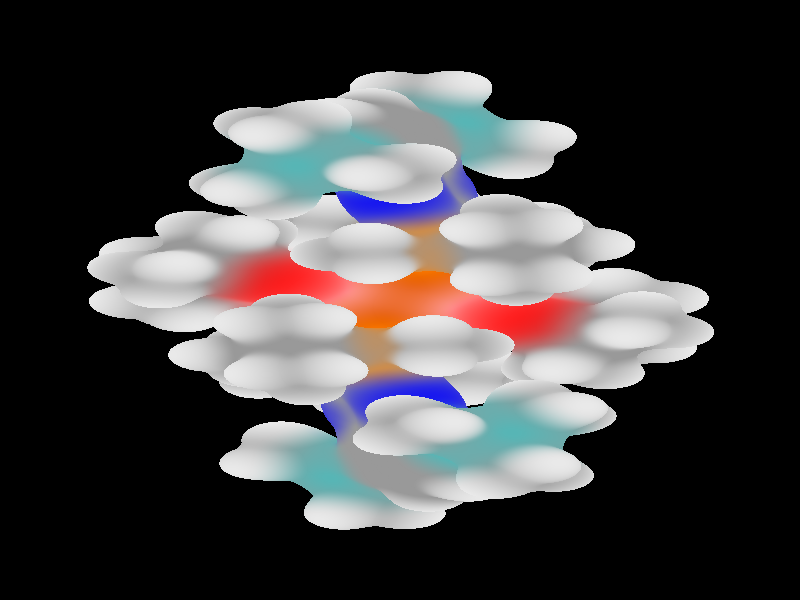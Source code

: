 camera {
  orthographic
  location <0.0000, 0.0000, -2.0000>
  look_at <-0.0000, -0.0000, 2.0000>
  up <0.0000, 3.0000, 0.0000>
  right <1.6763, 0.0000, 0.0000>
}
light_source { 
  <-0.1000, 0.1000, -1.0000> 
  color rgb<1.000, 1.000, 1.000> 
  parallel 
  point_at <0.0, 0.0, 0.0> 
}
light_source { 
  <1.0000, 2.0000, -0.5000> 
  color rgb<1.000, 1.000, 1.000> 
  parallel 
  point_at <0.0, 0.0, 0.0> 
}
background {
  color rgb<0.000, 0.000, 0.000>
}

#default { texture {
 finish { ambient 0.000 diffuse 0.620 phong 0.1 phong_size 38.905 specular 0.000 }
} }

fog {
  color rgb<0.000,0.000,0.000>
  distance 5
}

sphere {<-0.0417,-0.1073,0.0378>,0.0353 pigment {rgbt<0.890,0.350,0.000,0.000>}  no_shadow}
sphere {<-0.1050,-0.2927,0.1611>,0.0454 pigment {rgbt<1.000,0.500,0.000,0.000>}  no_shadow}
sphere {<-0.0496,-0.2373,-0.1587>,0.0454 pigment {rgbt<1.000,0.500,0.000,0.000>}  no_shadow}
sphere {<-0.1863,0.0618,0.0497>,0.0504 pigment {rgbt<1.000,0.600,0.600,0.000>}  no_shadow}
sphere {<-0.0197,-0.3265,0.3281>,0.0429 pigment {rgbt<0.600,0.600,0.600,0.000>}  no_shadow}
sphere {<-0.2830,-0.3269,0.1994>,0.0429 pigment {rgbt<0.600,0.600,0.600,0.000>}  no_shadow}
sphere {<0.0805,-0.2316,-0.2894>,0.0429 pigment {rgbt<0.600,0.600,0.600,0.000>}  no_shadow}
sphere {<-0.2116,-0.2528,-0.2584>,0.0429 pigment {rgbt<0.600,0.600,0.600,0.000>}  no_shadow}
sphere {<-0.2684,0.0814,0.1632>,0.0383 pigment {rgbt<1.000,0.000,0.000,0.000>}  no_shadow}
sphere {<-0.2620,0.1004,-0.0634>,0.0383 pigment {rgbt<1.000,0.000,0.000,0.000>}  no_shadow}
sphere {<-0.0200,-0.1889,0.3998>,0.0429 pigment {rgbt<0.600,0.600,0.600,0.000>}  no_shadow}
sphere {<-0.0919,-0.4317,0.4151>,0.0429 pigment {rgbt<0.600,0.600,0.600,0.000>}  no_shadow}
sphere {<0.1265,-0.3681,0.3017>,0.0429 pigment {rgbt<0.600,0.600,0.600,0.000>}  no_shadow}
sphere {<-0.3000,-0.4325,0.2287>,0.0252 pigment {rgbt<1.000,1.000,1.000,0.000>}  no_shadow}
sphere {<-0.3142,-0.2603,0.2825>,0.0252 pigment {rgbt<1.000,1.000,1.000,0.000>}  no_shadow}
sphere {<-0.3455,-0.3031,0.1113>,0.0252 pigment {rgbt<1.000,1.000,1.000,0.000>}  no_shadow}
sphere {<0.0786,-0.3198,-0.3564>,0.0252 pigment {rgbt<1.000,1.000,1.000,0.000>}  no_shadow}
sphere {<0.1783,-0.2236,-0.2380>,0.0252 pigment {rgbt<1.000,1.000,1.000,0.000>}  no_shadow}
sphere {<0.0665,-0.1389,-0.3487>,0.0252 pigment {rgbt<1.000,1.000,1.000,0.000>}  no_shadow}
sphere {<-0.2327,-0.1155,-0.3270>,0.0429 pigment {rgbt<0.600,0.600,0.600,0.000>}  no_shadow}
sphere {<-0.3260,-0.2761,-0.1576>,0.0429 pigment {rgbt<0.600,0.600,0.600,0.000>}  no_shadow}
sphere {<-0.2097,-0.3656,-0.3636>,0.0429 pigment {rgbt<0.600,0.600,0.600,0.000>}  no_shadow}
sphere {<-0.4042,0.1116,0.1233>,0.0429 pigment {rgbt<0.600,0.600,0.600,0.000>}  no_shadow}
sphere {<-0.3842,0.1658,-0.0237>,0.0429 pigment {rgbt<0.600,0.600,0.600,0.000>}  no_shadow}
sphere {<0.0263,-0.1990,0.5005>,0.0252 pigment {rgbt<1.000,1.000,1.000,0.000>}  no_shadow}
sphere {<-0.1229,-0.1493,0.4137>,0.0252 pigment {rgbt<1.000,1.000,1.000,0.000>}  no_shadow}
sphere {<0.0380,-0.1142,0.3416>,0.0252 pigment {rgbt<1.000,1.000,1.000,0.000>}  no_shadow}
sphere {<-0.1919,-0.3968,0.4483>,0.0252 pigment {rgbt<1.000,1.000,1.000,0.000>}  no_shadow}
sphere {<-0.0318,-0.4512,0.5068>,0.0252 pigment {rgbt<1.000,1.000,1.000,0.000>}  no_shadow}
sphere {<-0.1044,-0.5278,0.3616>,0.0252 pigment {rgbt<1.000,1.000,1.000,0.000>}  no_shadow}
sphere {<0.1773,-0.2919,0.2394>,0.0252 pigment {rgbt<1.000,1.000,1.000,0.000>}  no_shadow}
sphere {<0.1340,-0.4671,0.2521>,0.0252 pigment {rgbt<1.000,1.000,1.000,0.000>}  no_shadow}
sphere {<0.1814,-0.3742,0.3983>,0.0252 pigment {rgbt<1.000,1.000,1.000,0.000>}  no_shadow}
sphere {<-0.3309,-0.1151,-0.3794>,0.0252 pigment {rgbt<1.000,1.000,1.000,0.000>}  no_shadow}
sphere {<-0.1547,-0.0949,-0.4035>,0.0252 pigment {rgbt<1.000,1.000,1.000,0.000>}  no_shadow}
sphere {<-0.2329,-0.0330,-0.2526>,0.0252 pigment {rgbt<1.000,1.000,1.000,0.000>}  no_shadow}
sphere {<-0.3266,-0.1960,-0.0808>,0.0252 pigment {rgbt<1.000,1.000,1.000,0.000>}  no_shadow}
sphere {<-0.3169,-0.3744,-0.1064>,0.0252 pigment {rgbt<1.000,1.000,1.000,0.000>}  no_shadow}
sphere {<-0.4242,-0.2745,-0.2100>,0.0252 pigment {rgbt<1.000,1.000,1.000,0.000>}  no_shadow}
sphere {<-0.3076,-0.3687,-0.4165>,0.0252 pigment {rgbt<1.000,1.000,1.000,0.000>}  no_shadow}
sphere {<-0.1930,-0.4653,-0.3178>,0.0252 pigment {rgbt<1.000,1.000,1.000,0.000>}  no_shadow}
sphere {<-0.1313,-0.3492,-0.4404>,0.0252 pigment {rgbt<1.000,1.000,1.000,0.000>}  no_shadow}
sphere {<-0.4663,0.2123,0.2212>,0.0429 pigment {rgbt<0.600,0.600,0.600,0.000>}  no_shadow}
sphere {<-0.4845,-0.0201,0.1288>,0.0429 pigment {rgbt<0.600,0.600,0.600,0.000>}  no_shadow}
sphere {<-0.3592,0.3182,-0.0295>,0.0429 pigment {rgbt<0.600,0.600,0.600,0.000>}  no_shadow}
sphere {<-0.4955,0.1278,-0.1225>,0.0429 pigment {rgbt<0.600,0.600,0.600,0.000>}  no_shadow}
sphere {<-0.4709,0.1678,0.3228>,0.0252 pigment {rgbt<1.000,1.000,1.000,0.000>}  no_shadow}
sphere {<-0.5700,0.2377,0.1903>,0.0252 pigment {rgbt<1.000,1.000,1.000,0.000>}  no_shadow}
sphere {<-0.4083,0.3063,0.2279>,0.0252 pigment {rgbt<1.000,1.000,1.000,0.000>}  no_shadow}
sphere {<-0.5918,-0.0042,0.1053>,0.0252 pigment {rgbt<1.000,1.000,1.000,0.000>}  no_shadow}
sphere {<-0.4773,-0.0625,0.2312>,0.0252 pigment {rgbt<1.000,1.000,1.000,0.000>}  no_shadow}
sphere {<-0.4436,-0.0950,0.0581>,0.0252 pigment {rgbt<1.000,1.000,1.000,0.000>}  no_shadow}
sphere {<-0.4505,0.3762,-0.0045>,0.0252 pigment {rgbt<1.000,1.000,1.000,0.000>}  no_shadow}
sphere {<-0.3281,0.3464,-0.1321>,0.0252 pigment {rgbt<1.000,1.000,1.000,0.000>}  no_shadow}
sphere {<-0.2779,0.3484,0.0398>,0.0252 pigment {rgbt<1.000,1.000,1.000,0.000>}  no_shadow}
sphere {<-0.4727,0.1700,-0.2227>,0.0252 pigment {rgbt<1.000,1.000,1.000,0.000>}  no_shadow}
sphere {<-0.5935,0.1684,-0.0898>,0.0252 pigment {rgbt<1.000,1.000,1.000,0.000>}  no_shadow}
sphere {<-0.5045,0.0179,-0.1335>,0.0252 pigment {rgbt<1.000,1.000,1.000,0.000>}  no_shadow}
sphere {<-0.0247,-0.4096,-0.0889>,0.0429 pigment {rgbt<0.600,0.600,0.600,0.000>}  no_shadow}
sphere {<-0.0604,-0.4373,0.0495>,0.0429 pigment {rgbt<0.600,0.600,0.600,0.000>}  no_shadow}
sphere {<-0.0064,-0.6612,0.0174>,0.0429 pigment {rgbt<0.600,0.600,0.600,0.000>}  no_shadow}
sphere {<0.0413,-0.6310,-0.1146>,0.0429 pigment {rgbt<0.600,0.600,0.600,0.000>}  no_shadow}
sphere {<-0.0018,-0.7962,0.0685>,0.0429 pigment {rgbt<0.600,0.600,0.600,0.000>}  no_shadow}
sphere {<0.1031,-0.7326,-0.1964>,0.0429 pigment {rgbt<0.600,0.600,0.600,0.000>}  no_shadow}
sphere {<0.0542,-0.8930,-0.0146>,0.0429 pigment {rgbt<0.600,0.600,0.600,0.000>}  no_shadow}
sphere {<0.1076,-0.8614,-0.1437>,0.0429 pigment {rgbt<0.600,0.600,0.600,0.000>}  no_shadow}
sphere {<0.0599,-0.9979,0.0190>,0.0252 pigment {rgbt<1.000,1.000,1.000,0.000>}  no_shadow}
sphere {<0.1534,-0.9433,-0.2018>,0.0252 pigment {rgbt<1.000,1.000,1.000,0.000>}  no_shadow}
sphere {<-0.0542,-0.5605,0.0973>,0.0391 pigment {rgbt<0.000,0.000,1.000,0.000>}  no_shadow}
sphere {<0.0271,-0.5045,-0.1651>,0.0391 pigment {rgbt<0.000,0.000,1.000,0.000>}  no_shadow}
sphere {<-0.0652,-0.8397,0.2442>,0.0530 pigment {rgbt<0.250,0.750,0.750,0.000>}  no_shadow}
sphere {<0.1795,-0.6898,-0.3672>,0.0530 pigment {rgbt<0.250,0.750,0.750,0.000>}  no_shadow}
sphere {<0.0566,-0.7705,0.3722>,0.0429 pigment {rgbt<0.600,0.600,0.600,0.000>}  no_shadow}
sphere {<0.0169,-0.7824,0.4755>,0.0252 pigment {rgbt<1.000,1.000,1.000,0.000>}  no_shadow}
sphere {<0.0781,-0.6630,0.3557>,0.0252 pigment {rgbt<1.000,1.000,1.000,0.000>}  no_shadow}
sphere {<0.1530,-0.8257,0.3662>,0.0252 pigment {rgbt<1.000,1.000,1.000,0.000>}  no_shadow}
sphere {<-0.2421,-0.7766,0.2700>,0.0429 pigment {rgbt<0.600,0.600,0.600,0.000>}  no_shadow}
sphere {<-0.3116,-0.8268,0.1992>,0.0252 pigment {rgbt<1.000,1.000,1.000,0.000>}  no_shadow}
sphere {<-0.2496,-0.6672,0.2535>,0.0252 pigment {rgbt<1.000,1.000,1.000,0.000>}  no_shadow}
sphere {<-0.2767,-0.7992,0.3733>,0.0252 pigment {rgbt<1.000,1.000,1.000,0.000>}  no_shadow}
sphere {<-0.0671,-1.0289,0.2605>,0.0429 pigment {rgbt<0.600,0.600,0.600,0.000>}  no_shadow}
sphere {<-0.1058,-1.0569,0.3611>,0.0252 pigment {rgbt<1.000,1.000,1.000,0.000>}  no_shadow}
sphere {<0.0345,-1.0730,0.2507>,0.0252 pigment {rgbt<1.000,1.000,1.000,0.000>}  no_shadow}
sphere {<-0.1332,-1.0765,0.1848>,0.0252 pigment {rgbt<1.000,1.000,1.000,0.000>}  no_shadow}
sphere {<0.3121,-0.5559,-0.3465>,0.0429 pigment {rgbt<0.600,0.600,0.600,0.000>}  no_shadow}
sphere {<0.3880,-0.5861,-0.2711>,0.0252 pigment {rgbt<1.000,1.000,1.000,0.000>}  no_shadow}
sphere {<0.2670,-0.4600,-0.3139>,0.0252 pigment {rgbt<1.000,1.000,1.000,0.000>}  no_shadow}
sphere {<0.3649,-0.5385,-0.4429>,0.0252 pigment {rgbt<1.000,1.000,1.000,0.000>}  no_shadow}
sphere {<0.0459,-0.6336,-0.4892>,0.0429 pigment {rgbt<0.600,0.600,0.600,0.000>}  no_shadow}
sphere {<0.0901,-0.6179,-0.5901>,0.0252 pigment {rgbt<1.000,1.000,1.000,0.000>}  no_shadow}
sphere {<-0.0006,-0.5384,-0.4564>,0.0252 pigment {rgbt<1.000,1.000,1.000,0.000>}  no_shadow}
sphere {<-0.0345,-0.7098,-0.4986>,0.0252 pigment {rgbt<1.000,1.000,1.000,0.000>}  no_shadow}
sphere {<0.2613,-0.8474,-0.4345>,0.0429 pigment {rgbt<0.600,0.600,0.600,0.000>}  no_shadow}
sphere {<0.3083,-0.8255,-0.5330>,0.0252 pigment {rgbt<1.000,1.000,1.000,0.000>}  no_shadow}
sphere {<0.1878,-0.9293,-0.4503>,0.0252 pigment {rgbt<1.000,1.000,1.000,0.000>}  no_shadow}
sphere {<0.3413,-0.8850,-0.3670>,0.0252 pigment {rgbt<1.000,1.000,1.000,0.000>}  no_shadow}
sphere {<0.0400,0.1068,0.0405>,0.0353 pigment {rgbt<0.890,0.350,0.000,0.000>}  no_shadow}
sphere {<0.0555,0.2389,-0.1542>,0.0454 pigment {rgbt<1.000,0.500,0.000,0.000>}  no_shadow}
sphere {<0.0985,0.2909,0.1681>,0.0454 pigment {rgbt<1.000,0.500,0.000,0.000>}  no_shadow}
sphere {<0.1842,-0.0620,0.0562>,0.0504 pigment {rgbt<1.000,0.600,0.600,0.000>}  no_shadow}
sphere {<0.2212,0.2554,-0.2474>,0.0429 pigment {rgbt<0.600,0.600,0.600,0.000>}  no_shadow}
sphere {<-0.0695,0.2347,-0.2897>,0.0429 pigment {rgbt<0.600,0.600,0.600,0.000>}  no_shadow}
sphere {<0.2749,0.3244,0.2137>,0.0429 pigment {rgbt<0.600,0.600,0.600,0.000>}  no_shadow}
sphere {<0.0068,0.3230,0.3320>,0.0429 pigment {rgbt<0.600,0.600,0.600,0.000>}  no_shadow}
sphere {<0.2641,-0.0997,-0.0544>,0.0383 pigment {rgbt<1.000,0.000,0.000,0.000>}  no_shadow}
sphere {<0.2619,-0.0829,0.1726>,0.0383 pigment {rgbt<1.000,0.000,0.000,0.000>}  no_shadow}
sphere {<0.2449,0.1188,-0.3166>,0.0429 pigment {rgbt<0.600,0.600,0.600,0.000>}  no_shadow}
sphere {<0.2234,0.3692,-0.3514>,0.0429 pigment {rgbt<0.600,0.600,0.600,0.000>}  no_shadow}
sphere {<0.3317,0.2776,-0.1420>,0.0429 pigment {rgbt<0.600,0.600,0.600,0.000>}  no_shadow}
sphere {<-0.0650,0.3236,-0.3557>,0.0252 pigment {rgbt<1.000,1.000,1.000,0.000>}  no_shadow}
sphere {<-0.0533,0.1426,-0.3495>,0.0252 pigment {rgbt<1.000,1.000,1.000,0.000>}  no_shadow}
sphere {<-0.1692,0.2262,-0.2423>,0.0252 pigment {rgbt<1.000,1.000,1.000,0.000>}  no_shadow}
sphere {<0.2909,0.4297,0.2447>,0.0252 pigment {rgbt<1.000,1.000,1.000,0.000>}  no_shadow}
sphere {<0.3407,0.3015,0.1278>,0.0252 pigment {rgbt<1.000,1.000,1.000,0.000>}  no_shadow}
sphere {<0.3028,0.2569,0.2971>,0.0252 pigment {rgbt<1.000,1.000,1.000,0.000>}  no_shadow}
sphere {<0.0041,0.1847,0.4022>,0.0429 pigment {rgbt<0.600,0.600,0.600,0.000>}  no_shadow}
sphere {<-0.1383,0.3652,0.3004>,0.0429 pigment {rgbt<0.600,0.600,0.600,0.000>}  no_shadow}
sphere {<0.0756,0.4272,0.4229>,0.0429 pigment {rgbt<0.600,0.600,0.600,0.000>}  no_shadow}
sphere {<0.3846,-0.1657,-0.0106>,0.0429 pigment {rgbt<0.600,0.600,0.600,0.000>}  no_shadow}
sphere {<0.3990,-0.1129,0.1376>,0.0429 pigment {rgbt<0.600,0.600,0.600,0.000>}  no_shadow}
sphere {<0.3450,0.1189,-0.3652>,0.0252 pigment {rgbt<1.000,1.000,1.000,0.000>}  no_shadow}
sphere {<0.1698,0.0991,-0.3962>,0.0252 pigment {rgbt<1.000,1.000,1.000,0.000>}  no_shadow}
sphere {<0.2423,0.0356,-0.2431>,0.0252 pigment {rgbt<1.000,1.000,1.000,0.000>}  no_shadow}
sphere {<0.1480,0.3537,-0.4314>,0.0252 pigment {rgbt<1.000,1.000,1.000,0.000>}  no_shadow}
sphere {<0.3232,0.3729,-0.4005>,0.0252 pigment {rgbt<1.000,1.000,1.000,0.000>}  no_shadow}
sphere {<0.2050,0.4685,-0.3053>,0.0252 pigment {rgbt<1.000,1.000,1.000,0.000>}  no_shadow}
sphere {<0.3293,0.1966,-0.0661>,0.0252 pigment {rgbt<1.000,1.000,1.000,0.000>}  no_shadow}
sphere {<0.3207,0.3753,-0.0902>,0.0252 pigment {rgbt<1.000,1.000,1.000,0.000>}  no_shadow}
sphere {<0.4318,0.2765,-0.1907>,0.0252 pigment {rgbt<1.000,1.000,1.000,0.000>}  no_shadow}
sphere {<-0.0460,0.1938,0.5012>,0.0252 pigment {rgbt<1.000,1.000,1.000,0.000>}  no_shadow}
sphere {<0.1064,0.1448,0.4197>,0.0252 pigment {rgbt<1.000,1.000,1.000,0.000>}  no_shadow}
sphere {<-0.0516,0.1107,0.3410>,0.0252 pigment {rgbt<1.000,1.000,1.000,0.000>}  no_shadow}
sphere {<-0.1866,0.2897,0.2353>,0.0252 pigment {rgbt<1.000,1.000,1.000,0.000>}  no_shadow}
sphere {<-0.1437,0.4646,0.2516>,0.0252 pigment {rgbt<1.000,1.000,1.000,0.000>}  no_shadow}
sphere {<-0.1969,0.3703,0.3949>,0.0252 pigment {rgbt<1.000,1.000,1.000,0.000>}  no_shadow}
sphere {<0.0120,0.4458,0.5123>,0.0252 pigment {rgbt<1.000,1.000,1.000,0.000>}  no_shadow}
sphere {<0.0904,0.5238,0.3709>,0.0252 pigment {rgbt<1.000,1.000,1.000,0.000>}  no_shadow}
sphere {<0.1742,0.3918,0.4596>,0.0252 pigment {rgbt<1.000,1.000,1.000,0.000>}  no_shadow}
sphere {<0.4996,-0.1268,-0.1048>,0.0429 pigment {rgbt<0.600,0.600,0.600,0.000>}  no_shadow}
sphere {<0.3597,-0.3180,-0.0189>,0.0429 pigment {rgbt<0.600,0.600,0.600,0.000>}  no_shadow}
sphere {<0.4792,0.0186,0.1474>,0.0429 pigment {rgbt<0.600,0.600,0.600,0.000>}  no_shadow}
sphere {<0.4573,-0.2147,0.2368>,0.0429 pigment {rgbt<0.600,0.600,0.600,0.000>}  no_shadow}
sphere {<0.4806,-0.1680,-0.2062>,0.0252 pigment {rgbt<1.000,1.000,1.000,0.000>}  no_shadow}
sphere {<0.5963,-0.1680,-0.0688>,0.0252 pigment {rgbt<1.000,1.000,1.000,0.000>}  no_shadow}
sphere {<0.5091,-0.0168,-0.1143>,0.0252 pigment {rgbt<1.000,1.000,1.000,0.000>}  no_shadow}
sphere {<0.4499,-0.3763,0.0090>,0.0252 pigment {rgbt<1.000,1.000,1.000,0.000>}  no_shadow}
sphere {<0.3325,-0.3451,-0.1229>,0.0252 pigment {rgbt<1.000,1.000,1.000,0.000>}  no_shadow}
sphere {<0.2758,-0.3487,0.0469>,0.0252 pigment {rgbt<1.000,1.000,1.000,0.000>}  no_shadow}
sphere {<0.5873,0.0027,0.1279>,0.0252 pigment {rgbt<1.000,1.000,1.000,0.000>}  no_shadow}
sphere {<0.4682,0.0599,0.2498>,0.0252 pigment {rgbt<1.000,1.000,1.000,0.000>}  no_shadow}
sphere {<0.4412,0.0942,0.0760>,0.0252 pigment {rgbt<1.000,1.000,1.000,0.000>}  no_shadow}
sphere {<0.4581,-0.1712,0.3389>,0.0252 pigment {rgbt<1.000,1.000,1.000,0.000>}  no_shadow}
sphere {<0.5621,-0.2399,0.2095>,0.0252 pigment {rgbt<1.000,1.000,1.000,0.000>}  no_shadow}
sphere {<0.3990,-0.3086,0.2403>,0.0252 pigment {rgbt<1.000,1.000,1.000,0.000>}  no_shadow}
sphere {<0.0584,0.4367,0.0564>,0.0429 pigment {rgbt<0.600,0.600,0.600,0.000>}  no_shadow}
sphere {<0.0280,0.4106,-0.0836>,0.0429 pigment {rgbt<0.600,0.600,0.600,0.000>}  no_shadow}
sphere {<-0.0368,0.6323,-0.1094>,0.0429 pigment {rgbt<0.600,0.600,0.600,0.000>}  no_shadow}
sphere {<0.0058,0.6610,0.0246>,0.0429 pigment {rgbt<0.600,0.600,0.600,0.000>}  no_shadow}
sphere {<-0.0953,0.7347,-0.1925>,0.0429 pigment {rgbt<0.600,0.600,0.600,0.000>}  no_shadow}
sphere {<-0.0006,0.7955,0.0769>,0.0429 pigment {rgbt<0.600,0.600,0.600,0.000>}  no_shadow}
sphere {<-0.1017,0.8630,-0.1387>,0.0429 pigment {rgbt<0.600,0.600,0.600,0.000>}  no_shadow}
sphere {<-0.0533,0.8932,-0.0073>,0.0429 pigment {rgbt<0.600,0.600,0.600,0.000>}  no_shadow}
sphere {<-0.1451,0.9456,-0.1976>,0.0252 pigment {rgbt<1.000,1.000,1.000,0.000>}  no_shadow}
sphere {<-0.0602,0.9977,0.0271>,0.0252 pigment {rgbt<1.000,1.000,1.000,0.000>}  no_shadow}
sphere {<-0.0207,0.5063,-0.1607>,0.0391 pigment {rgbt<0.000,0.000,1.000,0.000>}  no_shadow}
sphere {<0.0505,0.5594,0.1052>,0.0391 pigment {rgbt<0.000,0.000,1.000,0.000>}  no_shadow}
sphere {<-0.1651,0.6938,-0.3665>,0.0530 pigment {rgbt<0.250,0.750,0.750,0.000>}  no_shadow}
sphere {<0.0559,0.8371,0.2554>,0.0530 pigment {rgbt<0.250,0.750,0.750,0.000>}  no_shadow}
sphere {<-0.0271,0.6388,-0.4839>,0.0429 pigment {rgbt<0.600,0.600,0.600,0.000>}  no_shadow}
sphere {<-0.0673,0.6242,-0.5866>,0.0252 pigment {rgbt<1.000,1.000,1.000,0.000>}  no_shadow}
sphere {<0.0181,0.5432,-0.4504>,0.0252 pigment {rgbt<1.000,1.000,1.000,0.000>}  no_shadow}
sphere {<0.0538,0.7149,-0.4895>,0.0252 pigment {rgbt<1.000,1.000,1.000,0.000>}  no_shadow}
sphere {<-0.2985,0.5599,-0.3523>,0.0429 pigment {rgbt<0.600,0.600,0.600,0.000>}  no_shadow}
sphere {<-0.3773,0.5894,-0.2795>,0.0252 pigment {rgbt<1.000,1.000,1.000,0.000>}  no_shadow}
sphere {<-0.2548,0.4636,-0.3189>,0.0252 pigment {rgbt<1.000,1.000,1.000,0.000>}  no_shadow}
sphere {<-0.3476,0.5435,-0.4508>,0.0252 pigment {rgbt<1.000,1.000,1.000,0.000>}  no_shadow}
sphere {<-0.2442,0.8522,-0.4353>,0.0429 pigment {rgbt<0.600,0.600,0.600,0.000>}  no_shadow}
sphere {<-0.2874,0.8314,-0.5357>,0.0252 pigment {rgbt<1.000,1.000,1.000,0.000>}  no_shadow}
sphere {<-0.1700,0.9342,-0.4474>,0.0252 pigment {rgbt<1.000,1.000,1.000,0.000>}  no_shadow}
sphere {<-0.3266,0.8893,-0.3705>,0.0252 pigment {rgbt<1.000,1.000,1.000,0.000>}  no_shadow}
sphere {<0.2316,0.7735,0.2874>,0.0429 pigment {rgbt<0.600,0.600,0.600,0.000>}  no_shadow}
sphere {<0.3039,0.8244,0.2199>,0.0252 pigment {rgbt<1.000,1.000,1.000,0.000>}  no_shadow}
sphere {<0.2397,0.6642,0.2700>,0.0252 pigment {rgbt<1.000,1.000,1.000,0.000>}  no_shadow}
sphere {<0.2622,0.7949,0.3922>,0.0252 pigment {rgbt<1.000,1.000,1.000,0.000>}  no_shadow}
sphere {<-0.0708,0.7667,0.3778>,0.0429 pigment {rgbt<0.600,0.600,0.600,0.000>}  no_shadow}
sphere {<-0.0353,0.7775,0.4827>,0.0252 pigment {rgbt<1.000,1.000,1.000,0.000>}  no_shadow}
sphere {<-0.0917,0.6594,0.3594>,0.0252 pigment {rgbt<1.000,1.000,1.000,0.000>}  no_shadow}
sphere {<-0.1669,0.8220,0.3685>,0.0252 pigment {rgbt<1.000,1.000,1.000,0.000>}  no_shadow}
sphere {<0.0573,1.0261,0.2738>,0.0429 pigment {rgbt<0.600,0.600,0.600,0.000>}  no_shadow}
sphere {<0.0921,1.0530,0.3760>,0.0252 pigment {rgbt<1.000,1.000,1.000,0.000>}  no_shadow}
sphere {<-0.0438,1.0704,0.2604>,0.0252 pigment {rgbt<1.000,1.000,1.000,0.000>}  no_shadow}
sphere {<0.1264,1.0744,0.2012>,0.0252 pigment {rgbt<1.000,1.000,1.000,0.000>}  no_shadow}

cylinder {<-0.0417402,-0.107275,0.0378229>,<-0.073371,-0.200002,0.0994791>,0.0076open pigment{ rgbt<0.890,0.350,0.000,0.000> } no_shadow}
cylinder {<-0.0417402,-0.107275,0.0378229>,<-0.0456624,-0.172272,-0.060455>,0.0076open pigment{ rgbt<0.890,0.350,0.000,0.000> } no_shadow}
cylinder {<-0.0417402,-0.107275,0.0378229>,<-0.114007,-0.0227565,0.0437795>,0.0076open pigment{ rgbt<0.890,0.350,0.000,0.000> } no_shadow}
cylinder {<-0.0417402,-0.107275,0.0378229>,<0.0712139,-0.0846451,0.0470283>,0.0076open pigment{ rgbt<0.890,0.350,0.000,0.000> } no_shadow}
cylinder {<-0.105002,-0.292729,0.161135>,<-0.0623715,-0.309614,0.244633>,0.0076open pigment{ rgbt<1.000,0.500,0.000,0.000> } no_shadow}
cylinder {<-0.105002,-0.292729,0.161135>,<-0.0827058,-0.365016,0.105299>,0.0076open pigment{ rgbt<1.000,0.500,0.000,0.000> } no_shadow}
cylinder {<-0.105002,-0.292729,0.161135>,<-0.194019,-0.309801,0.180273>,0.0076open pigment{ rgbt<1.000,0.500,0.000,0.000> } no_shadow}
cylinder {<-0.105002,-0.292729,0.161135>,<-0.073371,-0.200002,0.0994791>,0.0076open pigment{ rgbt<1.000,0.500,0.000,0.000> } no_shadow}
cylinder {<-0.0495846,-0.23727,-0.158733>,<-0.0371402,-0.323458,-0.123817>,0.0076open pigment{ rgbt<1.000,0.500,0.000,0.000> } no_shadow}
cylinder {<-0.0495846,-0.23727,-0.158733>,<0.015478,-0.234418,-0.224047>,0.0076open pigment{ rgbt<1.000,0.500,0.000,0.000> } no_shadow}
cylinder {<-0.0495846,-0.23727,-0.158733>,<-0.130604,-0.245035,-0.208563>,0.0076open pigment{ rgbt<1.000,0.500,0.000,0.000> } no_shadow}
cylinder {<-0.0495846,-0.23727,-0.158733>,<-0.0456624,-0.172272,-0.060455>,0.0076open pigment{ rgbt<1.000,0.500,0.000,0.000> } no_shadow}
cylinder {<-0.186273,0.0617616,0.0497361>,<-0.22736,0.07157,0.106484>,0.0076open pigment{ rgbt<1.000,0.600,0.600,0.000> } no_shadow}
cylinder {<-0.186273,0.0617616,0.0497361>,<-0.224154,0.0810794,-0.00685294>,0.0076open pigment{ rgbt<1.000,0.600,0.600,0.000> } no_shadow}
cylinder {<-0.186273,0.0617616,0.0497361>,<-0.114007,-0.0227565,0.0437795>,0.0076open pigment{ rgbt<1.000,0.600,0.600,0.000> } no_shadow}
cylinder {<-0.186273,0.0617616,0.0497361>,<-0.0731426,0.0842839,0.0451319>,0.0076open pigment{ rgbt<1.000,0.600,0.600,0.000> } no_shadow}
cylinder {<-0.0197413,-0.326499,0.328131>,<-0.0558106,-0.379085,0.371625>,0.0076open pigment{ rgbt<0.600,0.600,0.600,0.000> } no_shadow}
cylinder {<-0.0197413,-0.326499,0.328131>,<-0.0623715,-0.309614,0.244633>,0.0076open pigment{ rgbt<0.600,0.600,0.600,0.000> } no_shadow}
cylinder {<-0.0197413,-0.326499,0.328131>,<-0.0198459,-0.257713,0.36397>,0.0076open pigment{ rgbt<0.600,0.600,0.600,0.000> } no_shadow}
cylinder {<-0.0197413,-0.326499,0.328131>,<0.0533851,-0.347317,0.314936>,0.0076open pigment{ rgbt<0.600,0.600,0.600,0.000> } no_shadow}
cylinder {<-0.283036,-0.326873,0.199411>,<-0.291539,-0.379698,0.214047>,0.0076open pigment{ rgbt<0.600,0.600,0.600,0.000> } no_shadow}
cylinder {<-0.283036,-0.326873,0.199411>,<-0.314244,-0.314966,0.155378>,0.0076open pigment{ rgbt<0.600,0.600,0.600,0.000> } no_shadow}
cylinder {<-0.283036,-0.326873,0.199411>,<-0.298628,-0.293579,0.240957>,0.0076open pigment{ rgbt<0.600,0.600,0.600,0.000> } no_shadow}
cylinder {<-0.283036,-0.326873,0.199411>,<-0.194019,-0.309801,0.180273>,0.0076open pigment{ rgbt<0.600,0.600,0.600,0.000> } no_shadow}
cylinder {<0.0805406,-0.231565,-0.289361>,<0.129423,-0.22759,-0.26369>,0.0076open pigment{ rgbt<0.600,0.600,0.600,0.000> } no_shadow}
cylinder {<0.0805406,-0.231565,-0.289361>,<0.0795682,-0.275688,-0.322856>,0.0076open pigment{ rgbt<0.600,0.600,0.600,0.000> } no_shadow}
cylinder {<0.0805406,-0.231565,-0.289361>,<0.015478,-0.234418,-0.224047>,0.0076open pigment{ rgbt<0.600,0.600,0.600,0.000> } no_shadow}
cylinder {<0.0805406,-0.231565,-0.289361>,<0.0735289,-0.185233,-0.319023>,0.0076open pigment{ rgbt<0.600,0.600,0.600,0.000> } no_shadow}
cylinder {<-0.211623,-0.252801,-0.258393>,<-0.26883,-0.264446,-0.207987>,0.0076open pigment{ rgbt<0.600,0.600,0.600,0.000> } no_shadow}
cylinder {<-0.211623,-0.252801,-0.258393>,<-0.210661,-0.309179,-0.310977>,0.0076open pigment{ rgbt<0.600,0.600,0.600,0.000> } no_shadow}
cylinder {<-0.211623,-0.252801,-0.258393>,<-0.222143,-0.184141,-0.292721>,0.0076open pigment{ rgbt<0.600,0.600,0.600,0.000> } no_shadow}
cylinder {<-0.211623,-0.252801,-0.258393>,<-0.130604,-0.245035,-0.208563>,0.0076open pigment{ rgbt<0.600,0.600,0.600,0.000> } no_shadow}
cylinder {<-0.268446,0.0813783,0.163233>,<-0.22736,0.07157,0.106484>,0.0076open pigment{ rgbt<1.000,0.000,0.000,0.000> } no_shadow}
cylinder {<-0.268446,0.0813783,0.163233>,<-0.33631,0.0964722,0.143283>,0.0076open pigment{ rgbt<1.000,0.000,0.000,0.000> } no_shadow}
cylinder {<-0.262036,0.100397,-0.063442>,<-0.323119,0.133115,-0.0435728>,0.0076open pigment{ rgbt<1.000,0.000,0.000,0.000> } no_shadow}
cylinder {<-0.262036,0.100397,-0.063442>,<-0.224154,0.0810794,-0.00685294>,0.0076open pigment{ rgbt<1.000,0.000,0.000,0.000> } no_shadow}
cylinder {<-0.0199504,-0.188926,0.399808>,<0.00316931,-0.193957,0.450178>,0.0076open pigment{ rgbt<0.600,0.600,0.600,0.000> } no_shadow}
cylinder {<-0.0199504,-0.188926,0.399808>,<-0.0714415,-0.169119,0.406759>,0.0076open pigment{ rgbt<0.600,0.600,0.600,0.000> } no_shadow}
cylinder {<-0.0199504,-0.188926,0.399808>,<0.00901894,-0.151574,0.370723>,0.0076open pigment{ rgbt<0.600,0.600,0.600,0.000> } no_shadow}
cylinder {<-0.0199504,-0.188926,0.399808>,<-0.0198459,-0.257713,0.36397>,0.0076open pigment{ rgbt<0.600,0.600,0.600,0.000> } no_shadow}
cylinder {<-0.0918799,-0.431671,0.415119>,<-0.0558106,-0.379085,0.371625>,0.0076open pigment{ rgbt<0.600,0.600,0.600,0.000> } no_shadow}
cylinder {<-0.0918799,-0.431671,0.415119>,<-0.0618409,-0.44145,0.460939>,0.0076open pigment{ rgbt<0.600,0.600,0.600,0.000> } no_shadow}
cylinder {<-0.0918799,-0.431671,0.415119>,<-0.0981611,-0.479719,0.388352>,0.0076open pigment{ rgbt<0.600,0.600,0.600,0.000> } no_shadow}
cylinder {<-0.0918799,-0.431671,0.415119>,<-0.141887,-0.414225,0.431708>,0.0076open pigment{ rgbt<0.600,0.600,0.600,0.000> } no_shadow}
cylinder {<0.126512,-0.368134,0.30174>,<0.153969,-0.371181,0.350041>,0.0076open pigment{ rgbt<0.600,0.600,0.600,0.000> } no_shadow}
cylinder {<0.126512,-0.368134,0.30174>,<0.151881,-0.330025,0.270566>,0.0076open pigment{ rgbt<0.600,0.600,0.600,0.000> } no_shadow}
cylinder {<0.126512,-0.368134,0.30174>,<0.0533851,-0.347317,0.314936>,0.0076open pigment{ rgbt<0.600,0.600,0.600,0.000> } no_shadow}
cylinder {<0.126512,-0.368134,0.30174>,<0.130263,-0.417594,0.276924>,0.0076open pigment{ rgbt<0.600,0.600,0.600,0.000> } no_shadow}
cylinder {<-0.300042,-0.432524,0.228684>,<-0.291539,-0.379698,0.214047>,0.0076open pigment{ rgbt<1.000,1.000,1.000,0.000> } no_shadow}
cylinder {<-0.31422,-0.260285,0.282503>,<-0.298628,-0.293579,0.240957>,0.0076open pigment{ rgbt<1.000,1.000,1.000,0.000> } no_shadow}
cylinder {<-0.345453,-0.303059,0.111346>,<-0.314244,-0.314966,0.155378>,0.0076open pigment{ rgbt<1.000,1.000,1.000,0.000> } no_shadow}
cylinder {<0.0785957,-0.31981,-0.356351>,<0.0795682,-0.275688,-0.322856>,0.0076open pigment{ rgbt<1.000,1.000,1.000,0.000> } no_shadow}
cylinder {<0.178304,-0.223616,-0.23802>,<0.129423,-0.22759,-0.26369>,0.0076open pigment{ rgbt<1.000,1.000,1.000,0.000> } no_shadow}
cylinder {<0.0665172,-0.138901,-0.348686>,<0.0735289,-0.185233,-0.319023>,0.0076open pigment{ rgbt<1.000,1.000,1.000,0.000> } no_shadow}
cylinder {<-0.232664,-0.11548,-0.327049>,<-0.281785,-0.115272,-0.353242>,0.0076open pigment{ rgbt<0.600,0.600,0.600,0.000> } no_shadow}
cylinder {<-0.232664,-0.11548,-0.327049>,<-0.222143,-0.184141,-0.292721>,0.0076open pigment{ rgbt<0.600,0.600,0.600,0.000> } no_shadow}
cylinder {<-0.232664,-0.11548,-0.327049>,<-0.2328,-0.0742551,-0.289825>,0.0076open pigment{ rgbt<0.600,0.600,0.600,0.000> } no_shadow}
cylinder {<-0.232664,-0.11548,-0.327049>,<-0.193663,-0.105194,-0.365255>,0.0076open pigment{ rgbt<0.600,0.600,0.600,0.000> } no_shadow}
cylinder {<-0.326037,-0.276092,-0.15758>,<-0.26883,-0.264446,-0.207987>,0.0076open pigment{ rgbt<0.600,0.600,0.600,0.000> } no_shadow}
cylinder {<-0.326037,-0.276092,-0.15758>,<-0.321481,-0.325245,-0.132012>,0.0076open pigment{ rgbt<0.600,0.600,0.600,0.000> } no_shadow}
cylinder {<-0.326037,-0.276092,-0.15758>,<-0.375105,-0.275291,-0.183783>,0.0076open pigment{ rgbt<0.600,0.600,0.600,0.000> } no_shadow}
cylinder {<-0.326037,-0.276092,-0.15758>,<-0.326301,-0.236037,-0.119192>,0.0076open pigment{ rgbt<0.600,0.600,0.600,0.000> } no_shadow}
cylinder {<-0.2097,-0.365558,-0.363561>,<-0.258638,-0.367117,-0.390046>,0.0076open pigment{ rgbt<0.600,0.600,0.600,0.000> } no_shadow}
cylinder {<-0.2097,-0.365558,-0.363561>,<-0.201368,-0.41544,-0.340681>,0.0076open pigment{ rgbt<0.600,0.600,0.600,0.000> } no_shadow}
cylinder {<-0.2097,-0.365558,-0.363561>,<-0.210661,-0.309179,-0.310977>,0.0076open pigment{ rgbt<0.600,0.600,0.600,0.000> } no_shadow}
cylinder {<-0.2097,-0.365558,-0.363561>,<-0.170506,-0.357357,-0.402001>,0.0076open pigment{ rgbt<0.600,0.600,0.600,0.000> } no_shadow}
cylinder {<-0.404174,0.111566,0.123333>,<-0.33631,0.0964722,0.143283>,0.0076open pigment{ rgbt<0.600,0.600,0.600,0.000> } no_shadow}
cylinder {<-0.404174,0.111566,0.123333>,<-0.394188,0.138699,0.0498145>,0.0076open pigment{ rgbt<0.600,0.600,0.600,0.000> } no_shadow}
cylinder {<-0.404174,0.111566,0.123333>,<-0.43526,0.161957,0.172278>,0.0076open pigment{ rgbt<0.600,0.600,0.600,0.000> } no_shadow}
cylinder {<-0.404174,0.111566,0.123333>,<-0.444315,0.0457369,0.126086>,0.0076open pigment{ rgbt<0.600,0.600,0.600,0.000> } no_shadow}
cylinder {<-0.384202,0.165833,-0.0237036>,<-0.323119,0.133115,-0.0435728>,0.0076open pigment{ rgbt<0.600,0.600,0.600,0.000> } no_shadow}
cylinder {<-0.384202,0.165833,-0.0237036>,<-0.439832,0.1468,-0.0731141>,0.0076open pigment{ rgbt<0.600,0.600,0.600,0.000> } no_shadow}
cylinder {<-0.384202,0.165833,-0.0237036>,<-0.394188,0.138699,0.0498145>,0.0076open pigment{ rgbt<0.600,0.600,0.600,0.000> } no_shadow}
cylinder {<-0.384202,0.165833,-0.0237036>,<-0.371687,0.242014,-0.0265862>,0.0076open pigment{ rgbt<0.600,0.600,0.600,0.000> } no_shadow}
cylinder {<0.026289,-0.198989,0.500547>,<0.00316931,-0.193957,0.450178>,0.0076open pigment{ rgbt<1.000,1.000,1.000,0.000> } no_shadow}
cylinder {<-0.122933,-0.149312,0.41371>,<-0.0714415,-0.169119,0.406759>,0.0076open pigment{ rgbt<1.000,1.000,1.000,0.000> } no_shadow}
cylinder {<0.0379883,-0.114223,0.341638>,<0.00901894,-0.151574,0.370723>,0.0076open pigment{ rgbt<1.000,1.000,1.000,0.000> } no_shadow}
cylinder {<-0.191894,-0.396779,0.448297>,<-0.141887,-0.414225,0.431708>,0.0076open pigment{ rgbt<1.000,1.000,1.000,0.000> } no_shadow}
cylinder {<-0.031802,-0.451229,0.506759>,<-0.0618409,-0.44145,0.460939>,0.0076open pigment{ rgbt<1.000,1.000,1.000,0.000> } no_shadow}
cylinder {<-0.104442,-0.527766,0.361584>,<-0.0981611,-0.479719,0.388352>,0.0076open pigment{ rgbt<1.000,1.000,1.000,0.000> } no_shadow}
cylinder {<0.17725,-0.291915,0.239391>,<0.151881,-0.330025,0.270566>,0.0076open pigment{ rgbt<1.000,1.000,1.000,0.000> } no_shadow}
cylinder {<0.134015,-0.467053,0.252108>,<0.130263,-0.417594,0.276924>,0.0076open pigment{ rgbt<1.000,1.000,1.000,0.000> } no_shadow}
cylinder {<0.181426,-0.374228,0.398342>,<0.153969,-0.371181,0.350041>,0.0076open pigment{ rgbt<1.000,1.000,1.000,0.000> } no_shadow}
cylinder {<-0.330907,-0.115063,-0.379435>,<-0.281785,-0.115272,-0.353242>,0.0076open pigment{ rgbt<1.000,1.000,1.000,0.000> } no_shadow}
cylinder {<-0.154663,-0.0949079,-0.403461>,<-0.193663,-0.105194,-0.365255>,0.0076open pigment{ rgbt<1.000,1.000,1.000,0.000> } no_shadow}
cylinder {<-0.232936,-0.0330299,-0.252601>,<-0.2328,-0.0742551,-0.289825>,0.0076open pigment{ rgbt<1.000,1.000,1.000,0.000> } no_shadow}
cylinder {<-0.326565,-0.195981,-0.0808042>,<-0.326301,-0.236037,-0.119192>,0.0076open pigment{ rgbt<1.000,1.000,1.000,0.000> } no_shadow}
cylinder {<-0.316926,-0.374398,-0.106444>,<-0.321481,-0.325245,-0.132012>,0.0076open pigment{ rgbt<1.000,1.000,1.000,0.000> } no_shadow}
cylinder {<-0.424174,-0.274489,-0.209987>,<-0.375105,-0.275291,-0.183783>,0.0076open pigment{ rgbt<1.000,1.000,1.000,0.000> } no_shadow}
cylinder {<-0.307576,-0.368676,-0.416531>,<-0.258638,-0.367117,-0.390046>,0.0076open pigment{ rgbt<1.000,1.000,1.000,0.000> } no_shadow}
cylinder {<-0.193035,-0.465322,-0.317802>,<-0.201368,-0.41544,-0.340681>,0.0076open pigment{ rgbt<1.000,1.000,1.000,0.000> } no_shadow}
cylinder {<-0.131313,-0.349157,-0.440441>,<-0.170506,-0.357357,-0.402001>,0.0076open pigment{ rgbt<1.000,1.000,1.000,0.000> } no_shadow}
cylinder {<-0.466345,0.212349,0.221224>,<-0.46863,0.190082,0.272032>,0.0076open pigment{ rgbt<0.600,0.600,0.600,0.000> } no_shadow}
cylinder {<-0.466345,0.212349,0.221224>,<-0.43526,0.161957,0.172278>,0.0076open pigment{ rgbt<0.600,0.600,0.600,0.000> } no_shadow}
cylinder {<-0.466345,0.212349,0.221224>,<-0.437304,0.259308,0.224565>,0.0076open pigment{ rgbt<0.600,0.600,0.600,0.000> } no_shadow}
cylinder {<-0.466345,0.212349,0.221224>,<-0.518172,0.225002,0.205739>,0.0076open pigment{ rgbt<0.600,0.600,0.600,0.000> } no_shadow}
cylinder {<-0.484456,-0.0200922,0.12884>,<-0.444315,0.0457369,0.126086>,0.0076open pigment{ rgbt<0.600,0.600,0.600,0.000> } no_shadow}
cylinder {<-0.484456,-0.0200922,0.12884>,<-0.538109,-0.0121292,0.117085>,0.0076open pigment{ rgbt<0.600,0.600,0.600,0.000> } no_shadow}
cylinder {<-0.484456,-0.0200922,0.12884>,<-0.480883,-0.0412719,0.18>,0.0076open pigment{ rgbt<0.600,0.600,0.600,0.000> } no_shadow}
cylinder {<-0.484456,-0.0200922,0.12884>,<-0.464043,-0.0575288,0.093476>,0.0076open pigment{ rgbt<0.600,0.600,0.600,0.000> } no_shadow}
cylinder {<-0.359172,0.318195,-0.0294688>,<-0.34364,0.332312,-0.080805>,0.0076open pigment{ rgbt<0.600,0.600,0.600,0.000> } no_shadow}
cylinder {<-0.359172,0.318195,-0.0294688>,<-0.371687,0.242014,-0.0265862>,0.0076open pigment{ rgbt<0.600,0.600,0.600,0.000> } no_shadow}
cylinder {<-0.359172,0.318195,-0.0294688>,<-0.404828,0.347198,-0.0169929>,0.0076open pigment{ rgbt<0.600,0.600,0.600,0.000> } no_shadow}
cylinder {<-0.359172,0.318195,-0.0294688>,<-0.318534,0.333299,0.00514068>,0.0076open pigment{ rgbt<0.600,0.600,0.600,0.000> } no_shadow}
cylinder {<-0.495463,0.127768,-0.122525>,<-0.439832,0.1468,-0.0731141>,0.0076open pigment{ rgbt<0.600,0.600,0.600,0.000> } no_shadow}
cylinder {<-0.495463,0.127768,-0.122525>,<-0.484092,0.148879,-0.172611>,0.0076open pigment{ rgbt<0.600,0.600,0.600,0.000> } no_shadow}
cylinder {<-0.495463,0.127768,-0.122525>,<-0.544497,0.148103,-0.106162>,0.0076open pigment{ rgbt<0.600,0.600,0.600,0.000> } no_shadow}
cylinder {<-0.495463,0.127768,-0.122525>,<-0.499977,0.0728181,-0.12799>,0.0076open pigment{ rgbt<0.600,0.600,0.600,0.000> } no_shadow}
cylinder {<-0.470915,0.167815,0.322841>,<-0.46863,0.190082,0.272032>,0.0076open pigment{ rgbt<1.000,1.000,1.000,0.000> } no_shadow}
cylinder {<-0.569999,0.237655,0.190254>,<-0.518172,0.225002,0.205739>,0.0076open pigment{ rgbt<1.000,1.000,1.000,0.000> } no_shadow}
cylinder {<-0.408263,0.306267,0.227906>,<-0.437304,0.259308,0.224565>,0.0076open pigment{ rgbt<1.000,1.000,1.000,0.000> } no_shadow}
cylinder {<-0.591762,-0.00416615,0.105331>,<-0.538109,-0.0121292,0.117085>,0.0076open pigment{ rgbt<1.000,1.000,1.000,0.000> } no_shadow}
cylinder {<-0.47731,-0.0624517,0.23116>,<-0.480883,-0.0412719,0.18>,0.0076open pigment{ rgbt<1.000,1.000,1.000,0.000> } no_shadow}
cylinder {<-0.44363,-0.0949654,0.0581119>,<-0.464043,-0.0575288,0.093476>,0.0076open pigment{ rgbt<1.000,1.000,1.000,0.000> } no_shadow}
cylinder {<-0.450484,0.376201,-0.00451694>,<-0.404828,0.347198,-0.0169929>,0.0076open pigment{ rgbt<1.000,1.000,1.000,0.000> } no_shadow}
cylinder {<-0.328107,0.346428,-0.132141>,<-0.34364,0.332312,-0.080805>,0.0076open pigment{ rgbt<1.000,1.000,1.000,0.000> } no_shadow}
cylinder {<-0.277896,0.348403,0.0397502>,<-0.318534,0.333299,0.00514068>,0.0076open pigment{ rgbt<1.000,1.000,1.000,0.000> } no_shadow}
cylinder {<-0.472722,0.16999,-0.222698>,<-0.484092,0.148879,-0.172611>,0.0076open pigment{ rgbt<1.000,1.000,1.000,0.000> } no_shadow}
cylinder {<-0.593532,0.168437,-0.0897999>,<-0.544497,0.148103,-0.106162>,0.0076open pigment{ rgbt<1.000,1.000,1.000,0.000> } no_shadow}
cylinder {<-0.504492,0.017868,-0.133456>,<-0.499977,0.0728181,-0.12799>,0.0076open pigment{ rgbt<1.000,1.000,1.000,0.000> } no_shadow}
cylinder {<-0.0246958,-0.409645,-0.088901>,<-0.0371402,-0.323458,-0.123817>,0.0076open pigment{ rgbt<0.600,0.600,0.600,0.000> } no_shadow}
cylinder {<-0.0246958,-0.409645,-0.088901>,<0.00118534,-0.457077,-0.127007>,0.0076open pigment{ rgbt<0.600,0.600,0.600,0.000> } no_shadow}
cylinder {<-0.0246958,-0.409645,-0.088901>,<-0.0425529,-0.423474,-0.0197187>,0.0076open pigment{ rgbt<0.600,0.600,0.600,0.000> } no_shadow}
cylinder {<-0.0604099,-0.437302,0.0494636>,<-0.0827058,-0.365016,0.105299>,0.0076open pigment{ rgbt<0.600,0.600,0.600,0.000> } no_shadow}
cylinder {<-0.0604099,-0.437302,0.0494636>,<-0.0573281,-0.498891,0.0733733>,0.0076open pigment{ rgbt<0.600,0.600,0.600,0.000> } no_shadow}
cylinder {<-0.0604099,-0.437302,0.0494636>,<-0.0425529,-0.423474,-0.0197187>,0.0076open pigment{ rgbt<0.600,0.600,0.600,0.000> } no_shadow}
cylinder {<-0.00637309,-0.661222,0.0174382>,<-0.0303097,-0.610851,0.0573606>,0.0076open pigment{ rgbt<0.600,0.600,0.600,0.000> } no_shadow}
cylinder {<-0.00637309,-0.661222,0.0174382>,<-0.00408383,-0.728719,0.0429594>,0.0076open pigment{ rgbt<0.600,0.600,0.600,0.000> } no_shadow}
cylinder {<-0.00637309,-0.661222,0.0174382>,<0.017483,-0.646123,-0.0485657>,0.0076open pigment{ rgbt<0.600,0.600,0.600,0.000> } no_shadow}
cylinder {<0.0413391,-0.631024,-0.11457>,<0.0342028,-0.567767,-0.139841>,0.0076open pigment{ rgbt<0.600,0.600,0.600,0.000> } no_shadow}
cylinder {<0.0413391,-0.631024,-0.11457>,<0.0722347,-0.6818,-0.155482>,0.0076open pigment{ rgbt<0.600,0.600,0.600,0.000> } no_shadow}
cylinder {<0.0413391,-0.631024,-0.11457>,<0.017483,-0.646123,-0.0485657>,0.0076open pigment{ rgbt<0.600,0.600,0.600,0.000> } no_shadow}
cylinder {<-0.00179457,-0.796216,0.0684806>,<-0.0334807,-0.817964,0.15635>,0.0076open pigment{ rgbt<0.600,0.600,0.600,0.000> } no_shadow}
cylinder {<-0.00179457,-0.796216,0.0684806>,<0.0262031,-0.844585,0.0269222>,0.0076open pigment{ rgbt<0.600,0.600,0.600,0.000> } no_shadow}
cylinder {<-0.00179457,-0.796216,0.0684806>,<-0.00408383,-0.728719,0.0429594>,0.0076open pigment{ rgbt<0.600,0.600,0.600,0.000> } no_shadow}
cylinder {<0.10313,-0.732576,-0.196394>,<0.141309,-0.711194,-0.281777>,0.0076open pigment{ rgbt<0.600,0.600,0.600,0.000> } no_shadow}
cylinder {<0.10313,-0.732576,-0.196394>,<0.105381,-0.796985,-0.170054>,0.0076open pigment{ rgbt<0.600,0.600,0.600,0.000> } no_shadow}
cylinder {<0.10313,-0.732576,-0.196394>,<0.0722347,-0.6818,-0.155482>,0.0076open pigment{ rgbt<0.600,0.600,0.600,0.000> } no_shadow}
cylinder {<0.0542008,-0.892954,-0.0146363>,<0.0809166,-0.877174,-0.0791754>,0.0076open pigment{ rgbt<0.600,0.600,0.600,0.000> } no_shadow}
cylinder {<0.0542008,-0.892954,-0.0146363>,<0.0570506,-0.945416,0.00217464>,0.0076open pigment{ rgbt<0.600,0.600,0.600,0.000> } no_shadow}
cylinder {<0.0542008,-0.892954,-0.0146363>,<0.0262031,-0.844585,0.0269222>,0.0076open pigment{ rgbt<0.600,0.600,0.600,0.000> } no_shadow}
cylinder {<0.107632,-0.861395,-0.143715>,<0.130509,-0.902343,-0.172741>,0.0076open pigment{ rgbt<0.600,0.600,0.600,0.000> } no_shadow}
cylinder {<0.107632,-0.861395,-0.143715>,<0.105381,-0.796985,-0.170054>,0.0076open pigment{ rgbt<0.600,0.600,0.600,0.000> } no_shadow}
cylinder {<0.107632,-0.861395,-0.143715>,<0.0809166,-0.877174,-0.0791754>,0.0076open pigment{ rgbt<0.600,0.600,0.600,0.000> } no_shadow}
cylinder {<0.0599004,-0.997878,0.0189855>,<0.0570506,-0.945416,0.00217464>,0.0076open pigment{ rgbt<1.000,1.000,1.000,0.000> } no_shadow}
cylinder {<0.153386,-0.943292,-0.201767>,<0.130509,-0.902343,-0.172741>,0.0076open pigment{ rgbt<1.000,1.000,1.000,0.000> } no_shadow}
cylinder {<-0.0542463,-0.56048,0.097283>,<-0.0303097,-0.610851,0.0573606>,0.0076open pigment{ rgbt<0.000,0.000,1.000,0.000> } no_shadow}
cylinder {<-0.0542463,-0.56048,0.097283>,<-0.0573281,-0.498891,0.0733733>,0.0076open pigment{ rgbt<0.000,0.000,1.000,0.000> } no_shadow}
cylinder {<0.0270665,-0.504509,-0.165112>,<0.0342028,-0.567767,-0.139841>,0.0076open pigment{ rgbt<0.000,0.000,1.000,0.000> } no_shadow}
cylinder {<0.0270665,-0.504509,-0.165112>,<0.00118534,-0.457077,-0.127007>,0.0076open pigment{ rgbt<0.000,0.000,1.000,0.000> } no_shadow}
cylinder {<-0.0651668,-0.839711,0.244219>,<-0.0334807,-0.817964,0.15635>,0.0076open pigment{ rgbt<0.250,0.750,0.750,0.000> } no_shadow}
cylinder {<-0.0651668,-0.839711,0.244219>,<-0.0661378,-0.934308,0.252384>,0.0076open pigment{ rgbt<0.250,0.750,0.750,0.000> } no_shadow}
cylinder {<-0.0651668,-0.839711,0.244219>,<-0.153622,-0.808164,0.257105>,0.0076open pigment{ rgbt<0.250,0.750,0.750,0.000> } no_shadow}
cylinder {<-0.0651668,-0.839711,0.244219>,<-0.00429517,-0.805126,0.30822>,0.0076open pigment{ rgbt<0.250,0.750,0.750,0.000> } no_shadow}
cylinder {<0.179488,-0.689812,-0.367161>,<0.245809,-0.622865,-0.356838>,0.0076open pigment{ rgbt<0.250,0.750,0.750,0.000> } no_shadow}
cylinder {<0.179488,-0.689812,-0.367161>,<0.220413,-0.768591,-0.400841>,0.0076open pigment{ rgbt<0.250,0.750,0.750,0.000> } no_shadow}
cylinder {<0.179488,-0.689812,-0.367161>,<0.112716,-0.661712,-0.428158>,0.0076open pigment{ rgbt<0.250,0.750,0.750,0.000> } no_shadow}
cylinder {<0.179488,-0.689812,-0.367161>,<0.141309,-0.711194,-0.281777>,0.0076open pigment{ rgbt<0.250,0.750,0.750,0.000> } no_shadow}
cylinder {<0.0565765,-0.77054,0.372221>,<0.104775,-0.798139,0.36921>,0.0076open pigment{ rgbt<0.600,0.600,0.600,0.000> } no_shadow}
cylinder {<0.0565765,-0.77054,0.372221>,<0.0367522,-0.776487,0.423855>,0.0076open pigment{ rgbt<0.600,0.600,0.600,0.000> } no_shadow}
cylinder {<0.0565765,-0.77054,0.372221>,<-0.00429517,-0.805126,0.30822>,0.0076open pigment{ rgbt<0.600,0.600,0.600,0.000> } no_shadow}
cylinder {<0.0565765,-0.77054,0.372221>,<0.0673326,-0.716783,0.363971>,0.0076open pigment{ rgbt<0.600,0.600,0.600,0.000> } no_shadow}
cylinder {<0.016928,-0.782433,0.47549>,<0.0367522,-0.776487,0.423855>,0.0076open pigment{ rgbt<1.000,1.000,1.000,0.000> } no_shadow}
cylinder {<0.0780887,-0.663026,0.355721>,<0.0673326,-0.716783,0.363971>,0.0076open pigment{ rgbt<1.000,1.000,1.000,0.000> } no_shadow}
cylinder {<0.152973,-0.825738,0.3662>,<0.104775,-0.798139,0.36921>,0.0076open pigment{ rgbt<1.000,1.000,1.000,0.000> } no_shadow}
cylinder {<-0.242076,-0.776618,0.26999>,<-0.259396,-0.787923,0.321635>,0.0076open pigment{ rgbt<0.600,0.600,0.600,0.000> } no_shadow}
cylinder {<-0.242076,-0.776618,0.26999>,<-0.276862,-0.801716,0.234578>,0.0076open pigment{ rgbt<0.600,0.600,0.600,0.000> } no_shadow}
cylinder {<-0.242076,-0.776618,0.26999>,<-0.245838,-0.721909,0.261724>,0.0076open pigment{ rgbt<0.600,0.600,0.600,0.000> } no_shadow}
cylinder {<-0.242076,-0.776618,0.26999>,<-0.153622,-0.808164,0.257105>,0.0076open pigment{ rgbt<0.600,0.600,0.600,0.000> } no_shadow}
cylinder {<-0.311647,-0.826814,0.199165>,<-0.276862,-0.801716,0.234578>,0.0076open pigment{ rgbt<1.000,1.000,1.000,0.000> } no_shadow}
cylinder {<-0.2496,-0.667201,0.253457>,<-0.245838,-0.721909,0.261724>,0.0076open pigment{ rgbt<1.000,1.000,1.000,0.000> } no_shadow}
cylinder {<-0.276716,-0.799229,0.37328>,<-0.259396,-0.787923,0.321635>,0.0076open pigment{ rgbt<1.000,1.000,1.000,0.000> } no_shadow}
cylinder {<-0.0671088,-1.0289,0.260548>,<-0.0864561,-1.04292,0.310804>,0.0076open pigment{ rgbt<0.600,0.600,0.600,0.000> } no_shadow}
cylinder {<-0.0671088,-1.0289,0.260548>,<-0.0163188,-1.05097,0.255608>,0.0076open pigment{ rgbt<0.600,0.600,0.600,0.000> } no_shadow}
cylinder {<-0.0671088,-1.0289,0.260548>,<-0.10015,-1.05269,0.222671>,0.0076open pigment{ rgbt<0.600,0.600,0.600,0.000> } no_shadow}
cylinder {<-0.0671088,-1.0289,0.260548>,<-0.0661378,-0.934308,0.252384>,0.0076open pigment{ rgbt<0.600,0.600,0.600,0.000> } no_shadow}
cylinder {<-0.105803,-1.05693,0.36106>,<-0.0864561,-1.04292,0.310804>,0.0076open pigment{ rgbt<1.000,1.000,1.000,0.000> } no_shadow}
cylinder {<0.0344712,-1.07303,0.250668>,<-0.0163188,-1.05097,0.255608>,0.0076open pigment{ rgbt<1.000,1.000,1.000,0.000> } no_shadow}
cylinder {<-0.133192,-1.07648,0.184795>,<-0.10015,-1.05269,0.222671>,0.0076open pigment{ rgbt<1.000,1.000,1.000,0.000> } no_shadow}
cylinder {<0.312131,-0.555919,-0.346516>,<0.245809,-0.622865,-0.356838>,0.0076open pigment{ rgbt<0.600,0.600,0.600,0.000> } no_shadow}
cylinder {<0.312131,-0.555919,-0.346516>,<0.289584,-0.507936,-0.330204>,0.0076open pigment{ rgbt<0.600,0.600,0.600,0.000> } no_shadow}
cylinder {<0.312131,-0.555919,-0.346516>,<0.338522,-0.547196,-0.394715>,0.0076open pigment{ rgbt<0.600,0.600,0.600,0.000> } no_shadow}
cylinder {<0.312131,-0.555919,-0.346516>,<0.350087,-0.570996,-0.308784>,0.0076open pigment{ rgbt<0.600,0.600,0.600,0.000> } no_shadow}
cylinder {<0.388044,-0.586073,-0.271052>,<0.350087,-0.570996,-0.308784>,0.0076open pigment{ rgbt<1.000,1.000,1.000,0.000> } no_shadow}
cylinder {<0.267036,-0.459952,-0.313892>,<0.289584,-0.507936,-0.330204>,0.0076open pigment{ rgbt<1.000,1.000,1.000,0.000> } no_shadow}
cylinder {<0.364913,-0.538473,-0.442914>,<0.338522,-0.547196,-0.394715>,0.0076open pigment{ rgbt<1.000,1.000,1.000,0.000> } no_shadow}
cylinder {<0.045945,-0.633612,-0.489155>,<0.112716,-0.661712,-0.428158>,0.0076open pigment{ rgbt<0.600,0.600,0.600,0.000> } no_shadow}
cylinder {<0.045945,-0.633612,-0.489155>,<0.0226714,-0.586028,-0.472778>,0.0076open pigment{ rgbt<0.600,0.600,0.600,0.000> } no_shadow}
cylinder {<0.045945,-0.633612,-0.489155>,<0.0057255,-0.671721,-0.493883>,0.0076open pigment{ rgbt<0.600,0.600,0.600,0.000> } no_shadow}
cylinder {<0.045945,-0.633612,-0.489155>,<0.0680012,-0.625763,-0.539626>,0.0076open pigment{ rgbt<0.600,0.600,0.600,0.000> } no_shadow}
cylinder {<0.0900575,-0.617915,-0.590097>,<0.0680012,-0.625763,-0.539626>,0.0076open pigment{ rgbt<1.000,1.000,1.000,0.000> } no_shadow}
cylinder {<-0.000602215,-0.538443,-0.4564>,<0.0226714,-0.586028,-0.472778>,0.0076open pigment{ rgbt<1.000,1.000,1.000,0.000> } no_shadow}
cylinder {<-0.034494,-0.70983,-0.498611>,<0.0057255,-0.671721,-0.493883>,0.0076open pigment{ rgbt<1.000,1.000,1.000,0.000> } no_shadow}
cylinder {<0.261338,-0.84737,-0.434521>,<0.224562,-0.88833,-0.442397>,0.0076open pigment{ rgbt<0.600,0.600,0.600,0.000> } no_shadow}
cylinder {<0.261338,-0.84737,-0.434521>,<0.301307,-0.866207,-0.400765>,0.0076open pigment{ rgbt<0.600,0.600,0.600,0.000> } no_shadow}
cylinder {<0.261338,-0.84737,-0.434521>,<0.284833,-0.836419,-0.483752>,0.0076open pigment{ rgbt<0.600,0.600,0.600,0.000> } no_shadow}
cylinder {<0.261338,-0.84737,-0.434521>,<0.220413,-0.768591,-0.400841>,0.0076open pigment{ rgbt<0.600,0.600,0.600,0.000> } no_shadow}
cylinder {<0.308327,-0.825469,-0.532982>,<0.284833,-0.836419,-0.483752>,0.0076open pigment{ rgbt<1.000,1.000,1.000,0.000> } no_shadow}
cylinder {<0.187787,-0.92929,-0.450272>,<0.224562,-0.88833,-0.442397>,0.0076open pigment{ rgbt<1.000,1.000,1.000,0.000> } no_shadow}
cylinder {<0.341276,-0.885044,-0.367009>,<0.301307,-0.866207,-0.400765>,0.0076open pigment{ rgbt<1.000,1.000,1.000,0.000> } no_shadow}
cylinder {<0.0399879,0.106806,0.0405277>,<-0.0731426,0.0842839,0.0451319>,0.0076open pigment{ rgbt<0.890,0.350,0.000,0.000> } no_shadow}
cylinder {<0.0399879,0.106806,0.0405277>,<0.112078,0.0223952,0.0483807>,0.0076open pigment{ rgbt<0.890,0.350,0.000,0.000> } no_shadow}
cylinder {<0.0399879,0.106806,0.0405277>,<0.0692279,0.198862,0.104334>,0.0076open pigment{ rgbt<0.890,0.350,0.000,0.000> } no_shadow}
cylinder {<0.0399879,0.106806,0.0405277>,<0.0477412,0.172852,-0.056824>,0.0076open pigment{ rgbt<0.890,0.350,0.000,0.000> } no_shadow}
cylinder {<0.0554945,0.238898,-0.154176>,<-0.00702009,0.236781,-0.221962>,0.0076open pigment{ rgbt<1.000,0.500,0.000,0.000> } no_shadow}
cylinder {<0.0554945,0.238898,-0.154176>,<0.0417497,0.324727,-0.118865>,0.0076open pigment{ rgbt<1.000,0.500,0.000,0.000> } no_shadow}
cylinder {<0.0554945,0.238898,-0.154176>,<0.138365,0.247144,-0.200785>,0.0076open pigment{ rgbt<1.000,0.500,0.000,0.000> } no_shadow}
cylinder {<0.0554945,0.238898,-0.154176>,<0.0477412,0.172852,-0.056824>,0.0076open pigment{ rgbt<1.000,0.500,0.000,0.000> } no_shadow}
cylinder {<0.0984679,0.290919,0.168141>,<0.0526392,0.306978,0.250094>,0.0076open pigment{ rgbt<1.000,0.500,0.000,0.000> } no_shadow}
cylinder {<0.0984679,0.290919,0.168141>,<0.18669,0.307677,0.190896>,0.0076open pigment{ rgbt<1.000,0.500,0.000,0.000> } no_shadow}
cylinder {<0.0984679,0.290919,0.168141>,<0.0784182,0.36382,0.112255>,0.0076open pigment{ rgbt<1.000,0.500,0.000,0.000> } no_shadow}
cylinder {<0.0984679,0.290919,0.168141>,<0.0692279,0.198862,0.104334>,0.0076open pigment{ rgbt<1.000,0.500,0.000,0.000> } no_shadow}
cylinder {<0.184168,-0.0620157,0.0562337>,<0.223045,-0.0724659,0.114407>,0.0076open pigment{ rgbt<1.000,0.600,0.600,0.000> } no_shadow}
cylinder {<0.184168,-0.0620157,0.0562337>,<0.224146,-0.080861,0.000941586>,0.0076open pigment{ rgbt<1.000,0.600,0.600,0.000> } no_shadow}
cylinder {<0.184168,-0.0620157,0.0562337>,<0.0712139,-0.0846451,0.0470283>,0.0076open pigment{ rgbt<1.000,0.600,0.600,0.000> } no_shadow}
cylinder {<0.184168,-0.0620157,0.0562337>,<0.112078,0.0223952,0.0483807>,0.0076open pigment{ rgbt<1.000,0.600,0.600,0.000> } no_shadow}
cylinder {<0.221236,0.25539,-0.247395>,<0.276472,0.266473,-0.194713>,0.0076open pigment{ rgbt<0.600,0.600,0.600,0.000> } no_shadow}
cylinder {<0.221236,0.25539,-0.247395>,<0.233054,0.18709,-0.282016>,0.0076open pigment{ rgbt<0.600,0.600,0.600,0.000> } no_shadow}
cylinder {<0.221236,0.25539,-0.247395>,<0.138365,0.247144,-0.200785>,0.0076open pigment{ rgbt<0.600,0.600,0.600,0.000> } no_shadow}
cylinder {<0.221236,0.25539,-0.247395>,<0.222303,0.312316,-0.299384>,0.0076open pigment{ rgbt<0.600,0.600,0.600,0.000> } no_shadow}
cylinder {<-0.0695347,0.234665,-0.289748>,<-0.00702009,0.236781,-0.221962>,0.0076open pigment{ rgbt<0.600,0.600,0.600,0.000> } no_shadow}
cylinder {<-0.0695347,0.234665,-0.289748>,<-0.119364,0.230454,-0.266009>,0.0076open pigment{ rgbt<0.600,0.600,0.600,0.000> } no_shadow}
cylinder {<-0.0695347,0.234665,-0.289748>,<-0.0672672,0.279138,-0.322713>,0.0076open pigment{ rgbt<0.600,0.600,0.600,0.000> } no_shadow}
cylinder {<-0.0695347,0.234665,-0.289748>,<-0.061409,0.188643,-0.319608>,0.0076open pigment{ rgbt<0.600,0.600,0.600,0.000> } no_shadow}
cylinder {<0.274911,0.324435,0.213651>,<0.307785,0.312972,0.170726>,0.0076open pigment{ rgbt<0.600,0.600,0.600,0.000> } no_shadow}
cylinder {<0.274911,0.324435,0.213651>,<0.282887,0.377086,0.229185>,0.0076open pigment{ rgbt<0.600,0.600,0.600,0.000> } no_shadow}
cylinder {<0.274911,0.324435,0.213651>,<0.18669,0.307677,0.190896>,0.0076open pigment{ rgbt<0.600,0.600,0.600,0.000> } no_shadow}
cylinder {<0.274911,0.324435,0.213651>,<0.288861,0.290666,0.255398>,0.0076open pigment{ rgbt<0.600,0.600,0.600,0.000> } no_shadow}
cylinder {<0.00681052,0.323038,0.332047>,<0.0412143,0.375105,0.377472>,0.0076open pigment{ rgbt<0.600,0.600,0.600,0.000> } no_shadow}
cylinder {<0.00681052,0.323038,0.332047>,<-0.0657256,0.344104,0.316241>,0.0076open pigment{ rgbt<0.600,0.600,0.600,0.000> } no_shadow}
cylinder {<0.00681052,0.323038,0.332047>,<0.00544996,0.253872,0.367124>,0.0076open pigment{ rgbt<0.600,0.600,0.600,0.000> } no_shadow}
cylinder {<0.00681052,0.323038,0.332047>,<0.0526392,0.306978,0.250094>,0.0076open pigment{ rgbt<0.600,0.600,0.600,0.000> } no_shadow}
cylinder {<0.264123,-0.0997063,-0.0543505>,<0.324372,-0.132704,-0.0324952>,0.0076open pigment{ rgbt<1.000,0.000,0.000,0.000> } no_shadow}
cylinder {<0.264123,-0.0997063,-0.0543505>,<0.224146,-0.080861,0.000941586>,0.0076open pigment{ rgbt<1.000,0.000,0.000,0.000> } no_shadow}
cylinder {<0.261922,-0.082916,0.172581>,<0.33048,-0.0979121,0.155079>,0.0076open pigment{ rgbt<1.000,0.000,0.000,0.000> } no_shadow}
cylinder {<0.261922,-0.082916,0.172581>,<0.223045,-0.0724659,0.114407>,0.0076open pigment{ rgbt<1.000,0.000,0.000,0.000> } no_shadow}
cylinder {<0.244872,0.11879,-0.316638>,<0.294957,0.118833,-0.340939>,0.0076open pigment{ rgbt<0.600,0.600,0.600,0.000> } no_shadow}
cylinder {<0.244872,0.11879,-0.316638>,<0.207358,0.108924,-0.35641>,0.0076open pigment{ rgbt<0.600,0.600,0.600,0.000> } no_shadow}
cylinder {<0.244872,0.11879,-0.316638>,<0.243586,0.0771769,-0.279871>,0.0076open pigment{ rgbt<0.600,0.600,0.600,0.000> } no_shadow}
cylinder {<0.244872,0.11879,-0.316638>,<0.233054,0.18709,-0.282016>,0.0076open pigment{ rgbt<0.600,0.600,0.600,0.000> } no_shadow}
cylinder {<0.22337,0.369241,-0.351373>,<0.273288,0.371048,-0.375944>,0.0076open pigment{ rgbt<0.600,0.600,0.600,0.000> } no_shadow}
cylinder {<0.22337,0.369241,-0.351373>,<0.185679,0.361462,-0.391372>,0.0076open pigment{ rgbt<0.600,0.600,0.600,0.000> } no_shadow}
cylinder {<0.22337,0.369241,-0.351373>,<0.214173,0.418887,-0.328312>,0.0076open pigment{ rgbt<0.600,0.600,0.600,0.000> } no_shadow}
cylinder {<0.22337,0.369241,-0.351373>,<0.222303,0.312316,-0.299384>,0.0076open pigment{ rgbt<0.600,0.600,0.600,0.000> } no_shadow}
cylinder {<0.331708,0.277556,-0.142032>,<0.330495,0.237097,-0.104089>,0.0076open pigment{ rgbt<0.600,0.600,0.600,0.000> } no_shadow}
cylinder {<0.331708,0.277556,-0.142032>,<0.381744,0.277005,-0.166344>,0.0076open pigment{ rgbt<0.600,0.600,0.600,0.000> } no_shadow}
cylinder {<0.331708,0.277556,-0.142032>,<0.276472,0.266473,-0.194713>,0.0076open pigment{ rgbt<0.600,0.600,0.600,0.000> } no_shadow}
cylinder {<0.331708,0.277556,-0.142032>,<0.326184,0.326438,-0.116138>,0.0076open pigment{ rgbt<0.600,0.600,0.600,0.000> } no_shadow}
cylinder {<-0.0649997,0.323611,-0.355678>,<-0.0672672,0.279138,-0.322713>,0.0076open pigment{ rgbt<1.000,1.000,1.000,0.000> } no_shadow}
cylinder {<-0.0532833,0.142621,-0.349469>,<-0.061409,0.188643,-0.319608>,0.0076open pigment{ rgbt<1.000,1.000,1.000,0.000> } no_shadow}
cylinder {<-0.169194,0.226242,-0.242271>,<-0.119364,0.230454,-0.266009>,0.0076open pigment{ rgbt<1.000,1.000,1.000,0.000> } no_shadow}
cylinder {<0.290863,0.429737,0.244718>,<0.282887,0.377086,0.229185>,0.0076open pigment{ rgbt<1.000,1.000,1.000,0.000> } no_shadow}
cylinder {<0.340659,0.30151,0.127801>,<0.307785,0.312972,0.170726>,0.0076open pigment{ rgbt<1.000,1.000,1.000,0.000> } no_shadow}
cylinder {<0.302811,0.256897,0.297144>,<0.288861,0.290666,0.255398>,0.0076open pigment{ rgbt<1.000,1.000,1.000,0.000> } no_shadow}
cylinder {<0.00408941,0.184707,0.402201>,<-0.0209654,0.189233,0.451685>,0.0076open pigment{ rgbt<0.600,0.600,0.600,0.000> } no_shadow}
cylinder {<0.00408941,0.184707,0.402201>,<-0.0237677,0.147712,0.371611>,0.0076open pigment{ rgbt<0.600,0.600,0.600,0.000> } no_shadow}
cylinder {<0.00408941,0.184707,0.402201>,<0.00544996,0.253872,0.367124>,0.0076open pigment{ rgbt<0.600,0.600,0.600,0.000> } no_shadow}
cylinder {<0.00408941,0.184707,0.402201>,<0.0552518,0.164754,0.410936>,0.0076open pigment{ rgbt<0.600,0.600,0.600,0.000> } no_shadow}
cylinder {<-0.138262,0.365169,0.300436>,<-0.0657256,0.344104,0.316241>,0.0076open pigment{ rgbt<0.600,0.600,0.600,0.000> } no_shadow}
cylinder {<-0.138262,0.365169,0.300436>,<-0.167578,0.36773,0.347661>,0.0076open pigment{ rgbt<0.600,0.600,0.600,0.000> } no_shadow}
cylinder {<-0.138262,0.365169,0.300436>,<-0.140992,0.414902,0.276035>,0.0076open pigment{ rgbt<0.600,0.600,0.600,0.000> } no_shadow}
cylinder {<-0.138262,0.365169,0.300436>,<-0.162435,0.327439,0.267882>,0.0076open pigment{ rgbt<0.600,0.600,0.600,0.000> } no_shadow}
cylinder {<0.0756181,0.427172,0.422897>,<0.0829862,0.475493,0.396909>,0.0076open pigment{ rgbt<0.600,0.600,0.600,0.000> } no_shadow}
cylinder {<0.0756181,0.427172,0.422897>,<0.124924,0.409478,0.441231>,0.0076open pigment{ rgbt<0.600,0.600,0.600,0.000> } no_shadow}
cylinder {<0.0756181,0.427172,0.422897>,<0.0412143,0.375105,0.377472>,0.0076open pigment{ rgbt<0.600,0.600,0.600,0.000> } no_shadow}
cylinder {<0.0756181,0.427172,0.422897>,<0.0438292,0.436506,0.467616>,0.0076open pigment{ rgbt<0.600,0.600,0.600,0.000> } no_shadow}
cylinder {<0.38462,-0.165701,-0.0106399>,<0.442109,-0.146266,-0.0577117>,0.0076open pigment{ rgbt<0.600,0.600,0.600,0.000> } no_shadow}
cylinder {<0.38462,-0.165701,-0.0106399>,<0.372146,-0.241833,-0.0147454>,0.0076open pigment{ rgbt<0.600,0.600,0.600,0.000> } no_shadow}
cylinder {<0.38462,-0.165701,-0.0106399>,<0.324372,-0.132704,-0.0324952>,0.0076open pigment{ rgbt<0.600,0.600,0.600,0.000> } no_shadow}
cylinder {<0.38462,-0.165701,-0.0106399>,<0.39183,-0.139305,0.0634684>,0.0076open pigment{ rgbt<0.600,0.600,0.600,0.000> } no_shadow}
cylinder {<0.399039,-0.112908,0.137577>,<0.439118,-0.0471671,0.142508>,0.0076open pigment{ rgbt<0.600,0.600,0.600,0.000> } no_shadow}
cylinder {<0.399039,-0.112908,0.137577>,<0.428187,-0.163823,0.187169>,0.0076open pigment{ rgbt<0.600,0.600,0.600,0.000> } no_shadow}
cylinder {<0.399039,-0.112908,0.137577>,<0.39183,-0.139305,0.0634684>,0.0076open pigment{ rgbt<0.600,0.600,0.600,0.000> } no_shadow}
cylinder {<0.399039,-0.112908,0.137577>,<0.33048,-0.0979121,0.155079>,0.0076open pigment{ rgbt<0.600,0.600,0.600,0.000> } no_shadow}
cylinder {<0.345042,0.118877,-0.365241>,<0.294957,0.118833,-0.340939>,0.0076open pigment{ rgbt<1.000,1.000,1.000,0.000> } no_shadow}
cylinder {<0.169843,0.0990588,-0.396182>,<0.207358,0.108924,-0.35641>,0.0076open pigment{ rgbt<1.000,1.000,1.000,0.000> } no_shadow}
cylinder {<0.2423,0.0355636,-0.243105>,<0.243586,0.0771769,-0.279871>,0.0076open pigment{ rgbt<1.000,1.000,1.000,0.000> } no_shadow}
cylinder {<0.147988,0.353684,-0.431371>,<0.185679,0.361462,-0.391372>,0.0076open pigment{ rgbt<1.000,1.000,1.000,0.000> } no_shadow}
cylinder {<0.323206,0.372855,-0.400515>,<0.273288,0.371048,-0.375944>,0.0076open pigment{ rgbt<1.000,1.000,1.000,0.000> } no_shadow}
cylinder {<0.204977,0.468533,-0.305251>,<0.214173,0.418887,-0.328312>,0.0076open pigment{ rgbt<1.000,1.000,1.000,0.000> } no_shadow}
cylinder {<0.329283,0.196638,-0.0661452>,<0.330495,0.237097,-0.104089>,0.0076open pigment{ rgbt<1.000,1.000,1.000,0.000> } no_shadow}
cylinder {<0.320661,0.37532,-0.0902433>,<0.326184,0.326438,-0.116138>,0.0076open pigment{ rgbt<1.000,1.000,1.000,0.000> } no_shadow}
cylinder {<0.43178,0.276453,-0.190656>,<0.381744,0.277005,-0.166344>,0.0076open pigment{ rgbt<1.000,1.000,1.000,0.000> } no_shadow}
cylinder {<-0.0460202,0.19376,0.50117>,<-0.0209654,0.189233,0.451685>,0.0076open pigment{ rgbt<1.000,1.000,1.000,0.000> } no_shadow}
cylinder {<0.106414,0.144801,0.41967>,<0.0552518,0.164754,0.410936>,0.0076open pigment{ rgbt<1.000,1.000,1.000,0.000> } no_shadow}
cylinder {<-0.0516248,0.110718,0.341022>,<-0.0237677,0.147712,0.371611>,0.0076open pigment{ rgbt<1.000,1.000,1.000,0.000> } no_shadow}
cylinder {<-0.186608,0.289708,0.235327>,<-0.162435,0.327439,0.267882>,0.0076open pigment{ rgbt<1.000,1.000,1.000,0.000> } no_shadow}
cylinder {<-0.143723,0.464634,0.251635>,<-0.140992,0.414902,0.276035>,0.0076open pigment{ rgbt<1.000,1.000,1.000,0.000> } no_shadow}
cylinder {<-0.196893,0.37029,0.394886>,<-0.167578,0.36773,0.347661>,0.0076open pigment{ rgbt<1.000,1.000,1.000,0.000> } no_shadow}
cylinder {<0.0120402,0.445841,0.512336>,<0.0438292,0.436506,0.467616>,0.0076open pigment{ rgbt<1.000,1.000,1.000,0.000> } no_shadow}
cylinder {<0.0903542,0.523813,0.370921>,<0.0829862,0.475493,0.396909>,0.0076open pigment{ rgbt<1.000,1.000,1.000,0.000> } no_shadow}
cylinder {<0.17423,0.391784,0.459565>,<0.124924,0.409478,0.441231>,0.0076open pigment{ rgbt<1.000,1.000,1.000,0.000> } no_shadow}
cylinder {<0.499598,-0.126831,-0.104784>,<0.442109,-0.146266,-0.0577117>,0.0076open pigment{ rgbt<0.600,0.600,0.600,0.000> } no_shadow}
cylinder {<0.499598,-0.126831,-0.104784>,<0.490118,-0.147437,-0.15547>,0.0076open pigment{ rgbt<0.600,0.600,0.600,0.000> } no_shadow}
cylinder {<0.499598,-0.126831,-0.104784>,<0.504373,-0.0718368,-0.109537>,0.0076open pigment{ rgbt<0.600,0.600,0.600,0.000> } no_shadow}
cylinder {<0.499598,-0.126831,-0.104784>,<0.547955,-0.147392,-0.0867698>,0.0076open pigment{ rgbt<0.600,0.600,0.600,0.000> } no_shadow}
cylinder {<0.359672,-0.317964,-0.0188509>,<0.346097,-0.331555,-0.0708783>,0.0076open pigment{ rgbt<0.600,0.600,0.600,0.000> } no_shadow}
cylinder {<0.359672,-0.317964,-0.0188509>,<0.317728,-0.333346,0.0140339>,0.0076open pigment{ rgbt<0.600,0.600,0.600,0.000> } no_shadow}
cylinder {<0.359672,-0.317964,-0.0188509>,<0.404789,-0.347152,-0.00492937>,0.0076open pigment{ rgbt<0.600,0.600,0.600,0.000> } no_shadow}
cylinder {<0.359672,-0.317964,-0.0188509>,<0.372146,-0.241833,-0.0147454>,0.0076open pigment{ rgbt<0.600,0.600,0.600,0.000> } no_shadow}
cylinder {<0.479197,0.0185741,0.14744>,<0.439118,-0.0471671,0.142508>,0.0076open pigment{ rgbt<0.600,0.600,0.600,0.000> } no_shadow}
cylinder {<0.479197,0.0185741,0.14744>,<0.53325,0.0106498,0.13766>,0.0076open pigment{ rgbt<0.600,0.600,0.600,0.000> } no_shadow}
cylinder {<0.479197,0.0185741,0.14744>,<0.4737,0.0392538,0.198634>,0.0076open pigment{ rgbt<0.600,0.600,0.600,0.000> } no_shadow}
cylinder {<0.479197,0.0185741,0.14744>,<0.460187,0.056388,0.111697>,0.0076open pigment{ rgbt<0.600,0.600,0.600,0.000> } no_shadow}
cylinder {<0.457334,-0.214738,0.23676>,<0.509702,-0.227304,0.223136>,0.0076open pigment{ rgbt<0.600,0.600,0.600,0.000> } no_shadow}
cylinder {<0.457334,-0.214738,0.23676>,<0.428144,-0.26169,0.238525>,0.0076open pigment{ rgbt<0.600,0.600,0.600,0.000> } no_shadow}
cylinder {<0.457334,-0.214738,0.23676>,<0.428187,-0.163823,0.187169>,0.0076open pigment{ rgbt<0.600,0.600,0.600,0.000> } no_shadow}
cylinder {<0.457334,-0.214738,0.23676>,<0.457702,-0.192978,0.287838>,0.0076open pigment{ rgbt<0.600,0.600,0.600,0.000> } no_shadow}
cylinder {<0.480638,-0.168044,-0.206156>,<0.490118,-0.147437,-0.15547>,0.0076open pigment{ rgbt<1.000,1.000,1.000,0.000> } no_shadow}
cylinder {<0.596311,-0.167953,-0.068756>,<0.547955,-0.147392,-0.0867698>,0.0076open pigment{ rgbt<1.000,1.000,1.000,0.000> } no_shadow}
cylinder {<0.509147,-0.0168429,-0.11429>,<0.504373,-0.0718368,-0.109537>,0.0076open pigment{ rgbt<1.000,1.000,1.000,0.000> } no_shadow}
cylinder {<0.449906,-0.376339,0.0089922>,<0.404789,-0.347152,-0.00492937>,0.0076open pigment{ rgbt<1.000,1.000,1.000,0.000> } no_shadow}
cylinder {<0.332522,-0.345145,-0.122906>,<0.346097,-0.331555,-0.0708783>,0.0076open pigment{ rgbt<1.000,1.000,1.000,0.000> } no_shadow}
cylinder {<0.275784,-0.348729,0.0469187>,<0.317728,-0.333346,0.0140339>,0.0076open pigment{ rgbt<1.000,1.000,1.000,0.000> } no_shadow}
cylinder {<0.587304,0.00272548,0.12788>,<0.53325,0.0106498,0.13766>,0.0076open pigment{ rgbt<1.000,1.000,1.000,0.000> } no_shadow}
cylinder {<0.468202,0.0599335,0.249828>,<0.4737,0.0392538,0.198634>,0.0076open pigment{ rgbt<1.000,1.000,1.000,0.000> } no_shadow}
cylinder {<0.441178,0.0942019,0.0759533>,<0.460187,0.056388,0.111697>,0.0076open pigment{ rgbt<1.000,1.000,1.000,0.000> } no_shadow}
cylinder {<0.458069,-0.171218,0.338915>,<0.457702,-0.192978,0.287838>,0.0076open pigment{ rgbt<1.000,1.000,1.000,0.000> } no_shadow}
cylinder {<0.562069,-0.239871,0.209512>,<0.509702,-0.227304,0.223136>,0.0076open pigment{ rgbt<1.000,1.000,1.000,0.000> } no_shadow}
cylinder {<0.398955,-0.308643,0.240289>,<0.428144,-0.26169,0.238525>,0.0076open pigment{ rgbt<1.000,1.000,1.000,0.000> } no_shadow}
cylinder {<0.0583684,0.436721,0.0563693>,<0.0544192,0.498061,0.0807867>,0.0076open pigment{ rgbt<0.600,0.600,0.600,0.000> } no_shadow}
cylinder {<0.0583684,0.436721,0.0563693>,<0.0784182,0.36382,0.112255>,0.0076open pigment{ rgbt<0.600,0.600,0.600,0.000> } no_shadow}
cylinder {<0.0583684,0.436721,0.0563693>,<0.0431866,0.423639,-0.0135921>,0.0076open pigment{ rgbt<0.600,0.600,0.600,0.000> } no_shadow}
cylinder {<0.0280048,0.410556,-0.0835536>,<0.00365172,0.458414,-0.122131>,0.0076open pigment{ rgbt<0.600,0.600,0.600,0.000> } no_shadow}
cylinder {<0.0280048,0.410556,-0.0835536>,<0.0417497,0.324727,-0.118865>,0.0076open pigment{ rgbt<0.600,0.600,0.600,0.000> } no_shadow}
cylinder {<0.0280048,0.410556,-0.0835536>,<0.0431866,0.423639,-0.0135921>,0.0076open pigment{ rgbt<0.600,0.600,0.600,0.000> } no_shadow}
cylinder {<-0.0368061,0.632272,-0.10943>,<-0.0660559,0.683511,-0.150969>,0.0076open pigment{ rgbt<0.600,0.600,0.600,0.000> } no_shadow}
cylinder {<-0.0368061,0.632272,-0.10943>,<-0.0287538,0.569272,-0.135069>,0.0076open pigment{ rgbt<0.600,0.600,0.600,0.000> } no_shadow}
cylinder {<-0.0368061,0.632272,-0.10943>,<-0.0155015,0.646651,-0.0424006>,0.0076open pigment{ rgbt<0.600,0.600,0.600,0.000> } no_shadow}
cylinder {<0.00580309,0.66103,0.0246287>,<0.00258815,0.72826,0.0507479>,0.0076open pigment{ rgbt<0.600,0.600,0.600,0.000> } no_shadow}
cylinder {<0.00580309,0.66103,0.0246287>,<-0.0155015,0.646651,-0.0424006>,0.0076open pigment{ rgbt<0.600,0.600,0.600,0.000> } no_shadow}
cylinder {<0.00580309,0.66103,0.0246287>,<0.0281366,0.610215,0.0649164>,0.0076open pigment{ rgbt<0.600,0.600,0.600,0.000> } no_shadow}
cylinder {<-0.0953057,0.73475,-0.192509>,<-0.0660559,0.683511,-0.150969>,0.0076open pigment{ rgbt<0.600,0.600,0.600,0.000> } no_shadow}
cylinder {<-0.0953057,0.73475,-0.192509>,<-0.130208,0.714299,-0.279507>,0.0076open pigment{ rgbt<0.600,0.600,0.600,0.000> } no_shadow}
cylinder {<-0.0953057,0.73475,-0.192509>,<-0.0985073,0.798886,-0.165606>,0.0076open pigment{ rgbt<0.600,0.600,0.600,0.000> } no_shadow}
cylinder {<-0.000626776,0.79549,0.0768672>,<0.0276258,0.816271,0.16613>,0.0076open pigment{ rgbt<0.600,0.600,0.600,0.000> } no_shadow}
cylinder {<-0.000626776,0.79549,0.0768672>,<0.00258815,0.72826,0.0507479>,0.0076open pigment{ rgbt<0.600,0.600,0.600,0.000> } no_shadow}
cylinder {<-0.000626776,0.79549,0.0768672>,<-0.0269494,0.844327,0.0347652>,0.0076open pigment{ rgbt<0.600,0.600,0.600,0.000> } no_shadow}
cylinder {<-0.101709,0.863022,-0.138704>,<-0.0774904,0.878093,-0.0730203>,0.0076open pigment{ rgbt<0.600,0.600,0.600,0.000> } no_shadow}
cylinder {<-0.101709,0.863022,-0.138704>,<-0.12341,0.904301,-0.168162>,0.0076open pigment{ rgbt<0.600,0.600,0.600,0.000> } no_shadow}
cylinder {<-0.101709,0.863022,-0.138704>,<-0.0985073,0.798886,-0.165606>,0.0076open pigment{ rgbt<0.600,0.600,0.600,0.000> } no_shadow}
cylinder {<-0.053272,0.893165,-0.00733683>,<-0.0774904,0.878093,-0.0730203>,0.0076open pigment{ rgbt<0.600,0.600,0.600,0.000> } no_shadow}
cylinder {<-0.053272,0.893165,-0.00733683>,<-0.0269494,0.844327,0.0347652>,0.0076open pigment{ rgbt<0.600,0.600,0.600,0.000> } no_shadow}
cylinder {<-0.053272,0.893165,-0.00733683>,<-0.0567209,0.945452,0.00989962>,0.0076open pigment{ rgbt<0.600,0.600,0.600,0.000> } no_shadow}
cylinder {<-0.145111,0.94558,-0.19762>,<-0.12341,0.904301,-0.168162>,0.0076open pigment{ rgbt<1.000,1.000,1.000,0.000> } no_shadow}
cylinder {<-0.0601698,0.99774,0.0271361>,<-0.0567209,0.945452,0.00989962>,0.0076open pigment{ rgbt<1.000,1.000,1.000,0.000> } no_shadow}
cylinder {<-0.0207014,0.506272,-0.160708>,<0.00365172,0.458414,-0.122131>,0.0076open pigment{ rgbt<0.000,0.000,1.000,0.000> } no_shadow}
cylinder {<-0.0207014,0.506272,-0.160708>,<-0.0287538,0.569272,-0.135069>,0.0076open pigment{ rgbt<0.000,0.000,1.000,0.000> } no_shadow}
cylinder {<0.0504701,0.5594,0.105204>,<0.0544192,0.498061,0.0807867>,0.0076open pigment{ rgbt<0.000,0.000,1.000,0.000> } no_shadow}
cylinder {<0.0504701,0.5594,0.105204>,<0.0281366,0.610215,0.0649164>,0.0076open pigment{ rgbt<0.000,0.000,1.000,0.000> } no_shadow}
cylinder {<-0.165111,0.693848,-0.366505>,<-0.0960867,0.6663,-0.425202>,0.0076open pigment{ rgbt<0.250,0.750,0.750,0.000> } no_shadow}
cylinder {<-0.165111,0.693848,-0.366505>,<-0.23183,0.626876,-0.359409>,0.0076open pigment{ rgbt<0.250,0.750,0.750,0.000> } no_shadow}
cylinder {<-0.165111,0.693848,-0.366505>,<-0.204656,0.773019,-0.400905>,0.0076open pigment{ rgbt<0.250,0.750,0.750,0.000> } no_shadow}
cylinder {<-0.165111,0.693848,-0.366505>,<-0.130208,0.714299,-0.279507>,0.0076open pigment{ rgbt<0.250,0.750,0.750,0.000> } no_shadow}
cylinder {<0.0558784,0.837053,0.255393>,<0.0276258,0.816271,0.16613>,0.0076open pigment{ rgbt<0.250,0.750,0.750,0.000> } no_shadow}
cylinder {<0.0558784,0.837053,0.255393>,<0.143736,0.805265,0.271397>,0.0076open pigment{ rgbt<0.250,0.750,0.750,0.000> } no_shadow}
cylinder {<0.0558784,0.837053,0.255393>,<-0.00747921,0.80187,0.316595>,0.0076open pigment{ rgbt<0.250,0.750,0.750,0.000> } no_shadow}
cylinder {<0.0558784,0.837053,0.255393>,<0.0566038,0.931557,0.264593>,0.0076open pigment{ rgbt<0.250,0.750,0.750,0.000> } no_shadow}
cylinder {<-0.0270624,0.638752,-0.4839>,<-0.0960867,0.6663,-0.425202>,0.0076open pigment{ rgbt<0.600,0.600,0.600,0.000> } no_shadow}
cylinder {<-0.0270624,0.638752,-0.4839>,<-0.00448522,0.590961,-0.467157>,0.0076open pigment{ rgbt<0.600,0.600,0.600,0.000> } no_shadow}
cylinder {<-0.0270624,0.638752,-0.4839>,<-0.0471819,0.631477,-0.535258>,0.0076open pigment{ rgbt<0.600,0.600,0.600,0.000> } no_shadow}
cylinder {<-0.0270624,0.638752,-0.4839>,<0.0133509,0.676848,-0.486679>,0.0076open pigment{ rgbt<0.600,0.600,0.600,0.000> } no_shadow}
cylinder {<-0.0673014,0.624201,-0.586617>,<-0.0471819,0.631477,-0.535258>,0.0076open pigment{ rgbt<1.000,1.000,1.000,0.000> } no_shadow}
cylinder {<0.0180919,0.543169,-0.450415>,<-0.00448522,0.590961,-0.467157>,0.0076open pigment{ rgbt<1.000,1.000,1.000,0.000> } no_shadow}
cylinder {<0.0537643,0.714944,-0.489459>,<0.0133509,0.676848,-0.486679>,0.0076open pigment{ rgbt<1.000,1.000,1.000,0.000> } no_shadow}
cylinder {<-0.298549,0.559904,-0.352313>,<-0.23183,0.626876,-0.359409>,0.0076open pigment{ rgbt<0.600,0.600,0.600,0.000> } no_shadow}
cylinder {<-0.298549,0.559904,-0.352313>,<-0.337916,0.574647,-0.315917>,0.0076open pigment{ rgbt<0.600,0.600,0.600,0.000> } no_shadow}
cylinder {<-0.298549,0.559904,-0.352313>,<-0.276679,0.511736,-0.335626>,0.0076open pigment{ rgbt<0.600,0.600,0.600,0.000> } no_shadow}
cylinder {<-0.298549,0.559904,-0.352313>,<-0.323076,0.55169,-0.401574>,0.0076open pigment{ rgbt<0.600,0.600,0.600,0.000> } no_shadow}
cylinder {<-0.377282,0.589391,-0.279521>,<-0.337916,0.574647,-0.315917>,0.0076open pigment{ rgbt<1.000,1.000,1.000,0.000> } no_shadow}
cylinder {<-0.254809,0.463569,-0.318939>,<-0.276679,0.511736,-0.335626>,0.0076open pigment{ rgbt<1.000,1.000,1.000,0.000> } no_shadow}
cylinder {<-0.347604,0.543476,-0.450836>,<-0.323076,0.55169,-0.401574>,0.0076open pigment{ rgbt<1.000,1.000,1.000,0.000> } no_shadow}
cylinder {<-0.244202,0.852191,-0.435305>,<-0.204656,0.773019,-0.400905>,0.0076open pigment{ rgbt<0.600,0.600,0.600,0.000> } no_shadow}
cylinder {<-0.244202,0.852191,-0.435305>,<-0.207117,0.893184,-0.441351>,0.0076open pigment{ rgbt<0.600,0.600,0.600,0.000> } no_shadow}
cylinder {<-0.244202,0.852191,-0.435305>,<-0.285411,0.870731,-0.402903>,0.0076open pigment{ rgbt<0.600,0.600,0.600,0.000> } no_shadow}
cylinder {<-0.244202,0.852191,-0.435305>,<-0.265812,0.841777,-0.485506>,0.0076open pigment{ rgbt<0.600,0.600,0.600,0.000> } no_shadow}
cylinder {<-0.287423,0.831363,-0.535706>,<-0.265812,0.841777,-0.485506>,0.0076open pigment{ rgbt<1.000,1.000,1.000,0.000> } no_shadow}
cylinder {<-0.170032,0.934176,-0.447397>,<-0.207117,0.893184,-0.441351>,0.0076open pigment{ rgbt<1.000,1.000,1.000,0.000> } no_shadow}
cylinder {<-0.326621,0.88927,-0.370501>,<-0.285411,0.870731,-0.402903>,0.0076open pigment{ rgbt<1.000,1.000,1.000,0.000> } no_shadow}
cylinder {<0.231594,0.773477,0.287401>,<0.235637,0.718857,0.278699>,0.0076open pigment{ rgbt<0.600,0.600,0.600,0.000> } no_shadow}
cylinder {<0.231594,0.773477,0.287401>,<0.246881,0.784206,0.339805>,0.0076open pigment{ rgbt<0.600,0.600,0.600,0.000> } no_shadow}
cylinder {<0.231594,0.773477,0.287401>,<0.143736,0.805265,0.271397>,0.0076open pigment{ rgbt<0.600,0.600,0.600,0.000> } no_shadow}
cylinder {<0.231594,0.773477,0.287401>,<0.267762,0.798915,0.253654>,0.0076open pigment{ rgbt<0.600,0.600,0.600,0.000> } no_shadow}
cylinder {<0.303929,0.824352,0.219907>,<0.267762,0.798915,0.253654>,0.0076open pigment{ rgbt<1.000,1.000,1.000,0.000> } no_shadow}
cylinder {<0.239681,0.664236,0.269996>,<0.235637,0.718857,0.278699>,0.0076open pigment{ rgbt<1.000,1.000,1.000,0.000> } no_shadow}
cylinder {<0.262167,0.794936,0.392209>,<0.246881,0.784206,0.339805>,0.0076open pigment{ rgbt<1.000,1.000,1.000,0.000> } no_shadow}
cylinder {<-0.0708368,0.766688,0.377797>,<-0.00747921,0.80187,0.316595>,0.0076open pigment{ rgbt<0.600,0.600,0.600,0.000> } no_shadow}
cylinder {<-0.0708368,0.766688,0.377797>,<-0.0530653,0.772114,0.43023>,0.0076open pigment{ rgbt<0.600,0.600,0.600,0.000> } no_shadow}
cylinder {<-0.0708368,0.766688,0.377797>,<-0.0812695,0.713021,0.368599>,0.0076open pigment{ rgbt<0.600,0.600,0.600,0.000> } no_shadow}
cylinder {<-0.0708368,0.766688,0.377797>,<-0.118873,0.794344,0.373159>,0.0076open pigment{ rgbt<0.600,0.600,0.600,0.000> } no_shadow}
cylinder {<-0.0352937,0.777539,0.482663>,<-0.0530653,0.772114,0.43023>,0.0076open pigment{ rgbt<1.000,1.000,1.000,0.000> } no_shadow}
cylinder {<-0.0917022,0.659355,0.3594>,<-0.0812695,0.713021,0.368599>,0.0076open pigment{ rgbt<1.000,1.000,1.000,0.000> } no_shadow}
cylinder {<-0.16691,0.821999,0.36852>,<-0.118873,0.794344,0.373159>,0.0076open pigment{ rgbt<1.000,1.000,1.000,0.000> } no_shadow}
cylinder {<0.0573293,1.02606,0.273792>,<0.0747108,1.03952,0.324912>,0.0076open pigment{ rgbt<0.600,0.600,0.600,0.000> } no_shadow}
cylinder {<0.0573293,1.02606,0.273792>,<0.0566038,0.931557,0.264593>,0.0076open pigment{ rgbt<0.600,0.600,0.600,0.000> } no_shadow}
cylinder {<0.0573293,1.02606,0.273792>,<0.0918428,1.05021,0.237489>,0.0076open pigment{ rgbt<0.600,0.600,0.600,0.000> } no_shadow}
cylinder {<0.0573293,1.02606,0.273792>,<0.00678767,1.04824,0.267109>,0.0076open pigment{ rgbt<0.600,0.600,0.600,0.000> } no_shadow}
cylinder {<0.0920922,1.05297,0.376031>,<0.0747108,1.03952,0.324912>,0.0076open pigment{ rgbt<1.000,1.000,1.000,0.000> } no_shadow}
cylinder {<-0.043754,1.07041,0.260426>,<0.00678767,1.04824,0.267109>,0.0076open pigment{ rgbt<1.000,1.000,1.000,0.000> } no_shadow}
cylinder {<0.126356,1.07435,0.201186>,<0.0918428,1.05021,0.237489>,0.0076open pigment{ rgbt<1.000,1.000,1.000,0.000> } no_shadow}

blob{   
sphere {<-0.0417,-0.1073,0.0378>,0.1836, 1 pigment {rgbt<0.890,0.350,0.000,0.500>} }
sphere {<-0.1050,-0.2927,0.1611>,0.2361, 1 pigment {rgbt<1.000,0.500,0.000,0.500>} }
sphere {<-0.0496,-0.2373,-0.1587>,0.2361, 1 pigment {rgbt<1.000,0.500,0.000,0.500>} }
sphere {<-0.1863,0.0618,0.0497>,0.2623, 1 pigment {rgbt<1.000,0.600,0.600,0.500>} }
sphere {<-0.0197,-0.3265,0.3281>,0.2230, 1 pigment {rgbt<0.600,0.600,0.600,0.500>} }
sphere {<-0.2830,-0.3269,0.1994>,0.2230, 1 pigment {rgbt<0.600,0.600,0.600,0.500>} }
sphere {<0.0805,-0.2316,-0.2894>,0.2230, 1 pigment {rgbt<0.600,0.600,0.600,0.500>} }
sphere {<-0.2116,-0.2528,-0.2584>,0.2230, 1 pigment {rgbt<0.600,0.600,0.600,0.500>} }
sphere {<-0.2684,0.0814,0.1632>,0.1994, 1 pigment {rgbt<1.000,0.000,0.000,0.500>} }
sphere {<-0.2620,0.1004,-0.0634>,0.1994, 1 pigment {rgbt<1.000,0.000,0.000,0.500>} }
sphere {<-0.0200,-0.1889,0.3998>,0.2230, 1 pigment {rgbt<0.600,0.600,0.600,0.500>} }
sphere {<-0.0919,-0.4317,0.4151>,0.2230, 1 pigment {rgbt<0.600,0.600,0.600,0.500>} }
sphere {<0.1265,-0.3681,0.3017>,0.2230, 1 pigment {rgbt<0.600,0.600,0.600,0.500>} }
sphere {<-0.3000,-0.4325,0.2287>,0.1312, 1 pigment {rgbt<1.000,1.000,1.000,0.500>} }
sphere {<-0.3142,-0.2603,0.2825>,0.1312, 1 pigment {rgbt<1.000,1.000,1.000,0.500>} }
sphere {<-0.3455,-0.3031,0.1113>,0.1312, 1 pigment {rgbt<1.000,1.000,1.000,0.500>} }
sphere {<0.0786,-0.3198,-0.3564>,0.1312, 1 pigment {rgbt<1.000,1.000,1.000,0.500>} }
sphere {<0.1783,-0.2236,-0.2380>,0.1312, 1 pigment {rgbt<1.000,1.000,1.000,0.500>} }
sphere {<0.0665,-0.1389,-0.3487>,0.1312, 1 pigment {rgbt<1.000,1.000,1.000,0.500>} }
sphere {<-0.2327,-0.1155,-0.3270>,0.2230, 1 pigment {rgbt<0.600,0.600,0.600,0.500>} }
sphere {<-0.3260,-0.2761,-0.1576>,0.2230, 1 pigment {rgbt<0.600,0.600,0.600,0.500>} }
sphere {<-0.2097,-0.3656,-0.3636>,0.2230, 1 pigment {rgbt<0.600,0.600,0.600,0.500>} }
sphere {<-0.4042,0.1116,0.1233>,0.2230, 1 pigment {rgbt<0.600,0.600,0.600,0.500>} }
sphere {<-0.3842,0.1658,-0.0237>,0.2230, 1 pigment {rgbt<0.600,0.600,0.600,0.500>} }
sphere {<0.0263,-0.1990,0.5005>,0.1312, 1 pigment {rgbt<1.000,1.000,1.000,0.500>} }
sphere {<-0.1229,-0.1493,0.4137>,0.1312, 1 pigment {rgbt<1.000,1.000,1.000,0.500>} }
sphere {<0.0380,-0.1142,0.3416>,0.1312, 1 pigment {rgbt<1.000,1.000,1.000,0.500>} }
sphere {<-0.1919,-0.3968,0.4483>,0.1312, 1 pigment {rgbt<1.000,1.000,1.000,0.500>} }
sphere {<-0.0318,-0.4512,0.5068>,0.1312, 1 pigment {rgbt<1.000,1.000,1.000,0.500>} }
sphere {<-0.1044,-0.5278,0.3616>,0.1312, 1 pigment {rgbt<1.000,1.000,1.000,0.500>} }
sphere {<0.1773,-0.2919,0.2394>,0.1312, 1 pigment {rgbt<1.000,1.000,1.000,0.500>} }
sphere {<0.1340,-0.4671,0.2521>,0.1312, 1 pigment {rgbt<1.000,1.000,1.000,0.500>} }
sphere {<0.1814,-0.3742,0.3983>,0.1312, 1 pigment {rgbt<1.000,1.000,1.000,0.500>} }
sphere {<-0.3309,-0.1151,-0.3794>,0.1312, 1 pigment {rgbt<1.000,1.000,1.000,0.500>} }
sphere {<-0.1547,-0.0949,-0.4035>,0.1312, 1 pigment {rgbt<1.000,1.000,1.000,0.500>} }
sphere {<-0.2329,-0.0330,-0.2526>,0.1312, 1 pigment {rgbt<1.000,1.000,1.000,0.500>} }
sphere {<-0.3266,-0.1960,-0.0808>,0.1312, 1 pigment {rgbt<1.000,1.000,1.000,0.500>} }
sphere {<-0.3169,-0.3744,-0.1064>,0.1312, 1 pigment {rgbt<1.000,1.000,1.000,0.500>} }
sphere {<-0.4242,-0.2745,-0.2100>,0.1312, 1 pigment {rgbt<1.000,1.000,1.000,0.500>} }
sphere {<-0.3076,-0.3687,-0.4165>,0.1312, 1 pigment {rgbt<1.000,1.000,1.000,0.500>} }
sphere {<-0.1930,-0.4653,-0.3178>,0.1312, 1 pigment {rgbt<1.000,1.000,1.000,0.500>} }
sphere {<-0.1313,-0.3492,-0.4404>,0.1312, 1 pigment {rgbt<1.000,1.000,1.000,0.500>} }
sphere {<-0.4663,0.2123,0.2212>,0.2230, 1 pigment {rgbt<0.600,0.600,0.600,0.500>} }
sphere {<-0.4845,-0.0201,0.1288>,0.2230, 1 pigment {rgbt<0.600,0.600,0.600,0.500>} }
sphere {<-0.3592,0.3182,-0.0295>,0.2230, 1 pigment {rgbt<0.600,0.600,0.600,0.500>} }
sphere {<-0.4955,0.1278,-0.1225>,0.2230, 1 pigment {rgbt<0.600,0.600,0.600,0.500>} }
sphere {<-0.4709,0.1678,0.3228>,0.1312, 1 pigment {rgbt<1.000,1.000,1.000,0.500>} }
sphere {<-0.5700,0.2377,0.1903>,0.1312, 1 pigment {rgbt<1.000,1.000,1.000,0.500>} }
sphere {<-0.4083,0.3063,0.2279>,0.1312, 1 pigment {rgbt<1.000,1.000,1.000,0.500>} }
sphere {<-0.5918,-0.0042,0.1053>,0.1312, 1 pigment {rgbt<1.000,1.000,1.000,0.500>} }
sphere {<-0.4773,-0.0625,0.2312>,0.1312, 1 pigment {rgbt<1.000,1.000,1.000,0.500>} }
sphere {<-0.4436,-0.0950,0.0581>,0.1312, 1 pigment {rgbt<1.000,1.000,1.000,0.500>} }
sphere {<-0.4505,0.3762,-0.0045>,0.1312, 1 pigment {rgbt<1.000,1.000,1.000,0.500>} }
sphere {<-0.3281,0.3464,-0.1321>,0.1312, 1 pigment {rgbt<1.000,1.000,1.000,0.500>} }
sphere {<-0.2779,0.3484,0.0398>,0.1312, 1 pigment {rgbt<1.000,1.000,1.000,0.500>} }
sphere {<-0.4727,0.1700,-0.2227>,0.1312, 1 pigment {rgbt<1.000,1.000,1.000,0.500>} }
sphere {<-0.5935,0.1684,-0.0898>,0.1312, 1 pigment {rgbt<1.000,1.000,1.000,0.500>} }
sphere {<-0.5045,0.0179,-0.1335>,0.1312, 1 pigment {rgbt<1.000,1.000,1.000,0.500>} }
sphere {<-0.0247,-0.4096,-0.0889>,0.2230, 1 pigment {rgbt<0.600,0.600,0.600,0.500>} }
sphere {<-0.0604,-0.4373,0.0495>,0.2230, 1 pigment {rgbt<0.600,0.600,0.600,0.500>} }
sphere {<-0.0064,-0.6612,0.0174>,0.2230, 1 pigment {rgbt<0.600,0.600,0.600,0.500>} }
sphere {<0.0413,-0.6310,-0.1146>,0.2230, 1 pigment {rgbt<0.600,0.600,0.600,0.500>} }
sphere {<-0.0018,-0.7962,0.0685>,0.2230, 1 pigment {rgbt<0.600,0.600,0.600,0.500>} }
sphere {<0.1031,-0.7326,-0.1964>,0.2230, 1 pigment {rgbt<0.600,0.600,0.600,0.500>} }
sphere {<0.0542,-0.8930,-0.0146>,0.2230, 1 pigment {rgbt<0.600,0.600,0.600,0.500>} }
sphere {<0.1076,-0.8614,-0.1437>,0.2230, 1 pigment {rgbt<0.600,0.600,0.600,0.500>} }
sphere {<0.0599,-0.9979,0.0190>,0.1312, 1 pigment {rgbt<1.000,1.000,1.000,0.500>} }
sphere {<0.1534,-0.9433,-0.2018>,0.1312, 1 pigment {rgbt<1.000,1.000,1.000,0.500>} }
sphere {<-0.0542,-0.5605,0.0973>,0.2033, 1 pigment {rgbt<0.000,0.000,1.000,0.500>} }
sphere {<0.0271,-0.5045,-0.1651>,0.2033, 1 pigment {rgbt<0.000,0.000,1.000,0.500>} }
sphere {<-0.0652,-0.8397,0.2442>,0.2754, 1 pigment {rgbt<0.250,0.750,0.750,0.500>} }
sphere {<0.1795,-0.6898,-0.3672>,0.2754, 1 pigment {rgbt<0.250,0.750,0.750,0.500>} }
sphere {<0.0566,-0.7705,0.3722>,0.2230, 1 pigment {rgbt<0.600,0.600,0.600,0.500>} }
sphere {<0.0169,-0.7824,0.4755>,0.1312, 1 pigment {rgbt<1.000,1.000,1.000,0.500>} }
sphere {<0.0781,-0.6630,0.3557>,0.1312, 1 pigment {rgbt<1.000,1.000,1.000,0.500>} }
sphere {<0.1530,-0.8257,0.3662>,0.1312, 1 pigment {rgbt<1.000,1.000,1.000,0.500>} }
sphere {<-0.2421,-0.7766,0.2700>,0.2230, 1 pigment {rgbt<0.600,0.600,0.600,0.500>} }
sphere {<-0.3116,-0.8268,0.1992>,0.1312, 1 pigment {rgbt<1.000,1.000,1.000,0.500>} }
sphere {<-0.2496,-0.6672,0.2535>,0.1312, 1 pigment {rgbt<1.000,1.000,1.000,0.500>} }
sphere {<-0.2767,-0.7992,0.3733>,0.1312, 1 pigment {rgbt<1.000,1.000,1.000,0.500>} }
sphere {<-0.0671,-1.0289,0.2605>,0.2230, 1 pigment {rgbt<0.600,0.600,0.600,0.500>} }
sphere {<-0.1058,-1.0569,0.3611>,0.1312, 1 pigment {rgbt<1.000,1.000,1.000,0.500>} }
sphere {<0.0345,-1.0730,0.2507>,0.1312, 1 pigment {rgbt<1.000,1.000,1.000,0.500>} }
sphere {<-0.1332,-1.0765,0.1848>,0.1312, 1 pigment {rgbt<1.000,1.000,1.000,0.500>} }
sphere {<0.3121,-0.5559,-0.3465>,0.2230, 1 pigment {rgbt<0.600,0.600,0.600,0.500>} }
sphere {<0.3880,-0.5861,-0.2711>,0.1312, 1 pigment {rgbt<1.000,1.000,1.000,0.500>} }
sphere {<0.2670,-0.4600,-0.3139>,0.1312, 1 pigment {rgbt<1.000,1.000,1.000,0.500>} }
sphere {<0.3649,-0.5385,-0.4429>,0.1312, 1 pigment {rgbt<1.000,1.000,1.000,0.500>} }
sphere {<0.0459,-0.6336,-0.4892>,0.2230, 1 pigment {rgbt<0.600,0.600,0.600,0.500>} }
sphere {<0.0901,-0.6179,-0.5901>,0.1312, 1 pigment {rgbt<1.000,1.000,1.000,0.500>} }
sphere {<-0.0006,-0.5384,-0.4564>,0.1312, 1 pigment {rgbt<1.000,1.000,1.000,0.500>} }
sphere {<-0.0345,-0.7098,-0.4986>,0.1312, 1 pigment {rgbt<1.000,1.000,1.000,0.500>} }
sphere {<0.2613,-0.8474,-0.4345>,0.2230, 1 pigment {rgbt<0.600,0.600,0.600,0.500>} }
sphere {<0.3083,-0.8255,-0.5330>,0.1312, 1 pigment {rgbt<1.000,1.000,1.000,0.500>} }
sphere {<0.1878,-0.9293,-0.4503>,0.1312, 1 pigment {rgbt<1.000,1.000,1.000,0.500>} }
sphere {<0.3413,-0.8850,-0.3670>,0.1312, 1 pigment {rgbt<1.000,1.000,1.000,0.500>} }
sphere {<0.0400,0.1068,0.0405>,0.1836, 1 pigment {rgbt<0.890,0.350,0.000,0.500>} }
sphere {<0.0555,0.2389,-0.1542>,0.2361, 1 pigment {rgbt<1.000,0.500,0.000,0.500>} }
sphere {<0.0985,0.2909,0.1681>,0.2361, 1 pigment {rgbt<1.000,0.500,0.000,0.500>} }
sphere {<0.1842,-0.0620,0.0562>,0.2623, 1 pigment {rgbt<1.000,0.600,0.600,0.500>} }
sphere {<0.2212,0.2554,-0.2474>,0.2230, 1 pigment {rgbt<0.600,0.600,0.600,0.500>} }
sphere {<-0.0695,0.2347,-0.2897>,0.2230, 1 pigment {rgbt<0.600,0.600,0.600,0.500>} }
sphere {<0.2749,0.3244,0.2137>,0.2230, 1 pigment {rgbt<0.600,0.600,0.600,0.500>} }
sphere {<0.0068,0.3230,0.3320>,0.2230, 1 pigment {rgbt<0.600,0.600,0.600,0.500>} }
sphere {<0.2641,-0.0997,-0.0544>,0.1994, 1 pigment {rgbt<1.000,0.000,0.000,0.500>} }
sphere {<0.2619,-0.0829,0.1726>,0.1994, 1 pigment {rgbt<1.000,0.000,0.000,0.500>} }
sphere {<0.2449,0.1188,-0.3166>,0.2230, 1 pigment {rgbt<0.600,0.600,0.600,0.500>} }
sphere {<0.2234,0.3692,-0.3514>,0.2230, 1 pigment {rgbt<0.600,0.600,0.600,0.500>} }
sphere {<0.3317,0.2776,-0.1420>,0.2230, 1 pigment {rgbt<0.600,0.600,0.600,0.500>} }
sphere {<-0.0650,0.3236,-0.3557>,0.1312, 1 pigment {rgbt<1.000,1.000,1.000,0.500>} }
sphere {<-0.0533,0.1426,-0.3495>,0.1312, 1 pigment {rgbt<1.000,1.000,1.000,0.500>} }
sphere {<-0.1692,0.2262,-0.2423>,0.1312, 1 pigment {rgbt<1.000,1.000,1.000,0.500>} }
sphere {<0.2909,0.4297,0.2447>,0.1312, 1 pigment {rgbt<1.000,1.000,1.000,0.500>} }
sphere {<0.3407,0.3015,0.1278>,0.1312, 1 pigment {rgbt<1.000,1.000,1.000,0.500>} }
sphere {<0.3028,0.2569,0.2971>,0.1312, 1 pigment {rgbt<1.000,1.000,1.000,0.500>} }
sphere {<0.0041,0.1847,0.4022>,0.2230, 1 pigment {rgbt<0.600,0.600,0.600,0.500>} }
sphere {<-0.1383,0.3652,0.3004>,0.2230, 1 pigment {rgbt<0.600,0.600,0.600,0.500>} }
sphere {<0.0756,0.4272,0.4229>,0.2230, 1 pigment {rgbt<0.600,0.600,0.600,0.500>} }
sphere {<0.3846,-0.1657,-0.0106>,0.2230, 1 pigment {rgbt<0.600,0.600,0.600,0.500>} }
sphere {<0.3990,-0.1129,0.1376>,0.2230, 1 pigment {rgbt<0.600,0.600,0.600,0.500>} }
sphere {<0.3450,0.1189,-0.3652>,0.1312, 1 pigment {rgbt<1.000,1.000,1.000,0.500>} }
sphere {<0.1698,0.0991,-0.3962>,0.1312, 1 pigment {rgbt<1.000,1.000,1.000,0.500>} }
sphere {<0.2423,0.0356,-0.2431>,0.1312, 1 pigment {rgbt<1.000,1.000,1.000,0.500>} }
sphere {<0.1480,0.3537,-0.4314>,0.1312, 1 pigment {rgbt<1.000,1.000,1.000,0.500>} }
sphere {<0.3232,0.3729,-0.4005>,0.1312, 1 pigment {rgbt<1.000,1.000,1.000,0.500>} }
sphere {<0.2050,0.4685,-0.3053>,0.1312, 1 pigment {rgbt<1.000,1.000,1.000,0.500>} }
sphere {<0.3293,0.1966,-0.0661>,0.1312, 1 pigment {rgbt<1.000,1.000,1.000,0.500>} }
sphere {<0.3207,0.3753,-0.0902>,0.1312, 1 pigment {rgbt<1.000,1.000,1.000,0.500>} }
sphere {<0.4318,0.2765,-0.1907>,0.1312, 1 pigment {rgbt<1.000,1.000,1.000,0.500>} }
sphere {<-0.0460,0.1938,0.5012>,0.1312, 1 pigment {rgbt<1.000,1.000,1.000,0.500>} }
sphere {<0.1064,0.1448,0.4197>,0.1312, 1 pigment {rgbt<1.000,1.000,1.000,0.500>} }
sphere {<-0.0516,0.1107,0.3410>,0.1312, 1 pigment {rgbt<1.000,1.000,1.000,0.500>} }
sphere {<-0.1866,0.2897,0.2353>,0.1312, 1 pigment {rgbt<1.000,1.000,1.000,0.500>} }
sphere {<-0.1437,0.4646,0.2516>,0.1312, 1 pigment {rgbt<1.000,1.000,1.000,0.500>} }
sphere {<-0.1969,0.3703,0.3949>,0.1312, 1 pigment {rgbt<1.000,1.000,1.000,0.500>} }
sphere {<0.0120,0.4458,0.5123>,0.1312, 1 pigment {rgbt<1.000,1.000,1.000,0.500>} }
sphere {<0.0904,0.5238,0.3709>,0.1312, 1 pigment {rgbt<1.000,1.000,1.000,0.500>} }
sphere {<0.1742,0.3918,0.4596>,0.1312, 1 pigment {rgbt<1.000,1.000,1.000,0.500>} }
sphere {<0.4996,-0.1268,-0.1048>,0.2230, 1 pigment {rgbt<0.600,0.600,0.600,0.500>} }
sphere {<0.3597,-0.3180,-0.0189>,0.2230, 1 pigment {rgbt<0.600,0.600,0.600,0.500>} }
sphere {<0.4792,0.0186,0.1474>,0.2230, 1 pigment {rgbt<0.600,0.600,0.600,0.500>} }
sphere {<0.4573,-0.2147,0.2368>,0.2230, 1 pigment {rgbt<0.600,0.600,0.600,0.500>} }
sphere {<0.4806,-0.1680,-0.2062>,0.1312, 1 pigment {rgbt<1.000,1.000,1.000,0.500>} }
sphere {<0.5963,-0.1680,-0.0688>,0.1312, 1 pigment {rgbt<1.000,1.000,1.000,0.500>} }
sphere {<0.5091,-0.0168,-0.1143>,0.1312, 1 pigment {rgbt<1.000,1.000,1.000,0.500>} }
sphere {<0.4499,-0.3763,0.0090>,0.1312, 1 pigment {rgbt<1.000,1.000,1.000,0.500>} }
sphere {<0.3325,-0.3451,-0.1229>,0.1312, 1 pigment {rgbt<1.000,1.000,1.000,0.500>} }
sphere {<0.2758,-0.3487,0.0469>,0.1312, 1 pigment {rgbt<1.000,1.000,1.000,0.500>} }
sphere {<0.5873,0.0027,0.1279>,0.1312, 1 pigment {rgbt<1.000,1.000,1.000,0.500>} }
sphere {<0.4682,0.0599,0.2498>,0.1312, 1 pigment {rgbt<1.000,1.000,1.000,0.500>} }
sphere {<0.4412,0.0942,0.0760>,0.1312, 1 pigment {rgbt<1.000,1.000,1.000,0.500>} }
sphere {<0.4581,-0.1712,0.3389>,0.1312, 1 pigment {rgbt<1.000,1.000,1.000,0.500>} }
sphere {<0.5621,-0.2399,0.2095>,0.1312, 1 pigment {rgbt<1.000,1.000,1.000,0.500>} }
sphere {<0.3990,-0.3086,0.2403>,0.1312, 1 pigment {rgbt<1.000,1.000,1.000,0.500>} }
sphere {<0.0584,0.4367,0.0564>,0.2230, 1 pigment {rgbt<0.600,0.600,0.600,0.500>} }
sphere {<0.0280,0.4106,-0.0836>,0.2230, 1 pigment {rgbt<0.600,0.600,0.600,0.500>} }
sphere {<-0.0368,0.6323,-0.1094>,0.2230, 1 pigment {rgbt<0.600,0.600,0.600,0.500>} }
sphere {<0.0058,0.6610,0.0246>,0.2230, 1 pigment {rgbt<0.600,0.600,0.600,0.500>} }
sphere {<-0.0953,0.7347,-0.1925>,0.2230, 1 pigment {rgbt<0.600,0.600,0.600,0.500>} }
sphere {<-0.0006,0.7955,0.0769>,0.2230, 1 pigment {rgbt<0.600,0.600,0.600,0.500>} }
sphere {<-0.1017,0.8630,-0.1387>,0.2230, 1 pigment {rgbt<0.600,0.600,0.600,0.500>} }
sphere {<-0.0533,0.8932,-0.0073>,0.2230, 1 pigment {rgbt<0.600,0.600,0.600,0.500>} }
sphere {<-0.1451,0.9456,-0.1976>,0.1312, 1 pigment {rgbt<1.000,1.000,1.000,0.500>} }
sphere {<-0.0602,0.9977,0.0271>,0.1312, 1 pigment {rgbt<1.000,1.000,1.000,0.500>} }
sphere {<-0.0207,0.5063,-0.1607>,0.2033, 1 pigment {rgbt<0.000,0.000,1.000,0.500>} }
sphere {<0.0505,0.5594,0.1052>,0.2033, 1 pigment {rgbt<0.000,0.000,1.000,0.500>} }
sphere {<-0.1651,0.6938,-0.3665>,0.2754, 1 pigment {rgbt<0.250,0.750,0.750,0.500>} }
sphere {<0.0559,0.8371,0.2554>,0.2754, 1 pigment {rgbt<0.250,0.750,0.750,0.500>} }
sphere {<-0.0271,0.6388,-0.4839>,0.2230, 1 pigment {rgbt<0.600,0.600,0.600,0.500>} }
sphere {<-0.0673,0.6242,-0.5866>,0.1312, 1 pigment {rgbt<1.000,1.000,1.000,0.500>} }
sphere {<0.0181,0.5432,-0.4504>,0.1312, 1 pigment {rgbt<1.000,1.000,1.000,0.500>} }
sphere {<0.0538,0.7149,-0.4895>,0.1312, 1 pigment {rgbt<1.000,1.000,1.000,0.500>} }
sphere {<-0.2985,0.5599,-0.3523>,0.2230, 1 pigment {rgbt<0.600,0.600,0.600,0.500>} }
sphere {<-0.3773,0.5894,-0.2795>,0.1312, 1 pigment {rgbt<1.000,1.000,1.000,0.500>} }
sphere {<-0.2548,0.4636,-0.3189>,0.1312, 1 pigment {rgbt<1.000,1.000,1.000,0.500>} }
sphere {<-0.3476,0.5435,-0.4508>,0.1312, 1 pigment {rgbt<1.000,1.000,1.000,0.500>} }
sphere {<-0.2442,0.8522,-0.4353>,0.2230, 1 pigment {rgbt<0.600,0.600,0.600,0.500>} }
sphere {<-0.2874,0.8314,-0.5357>,0.1312, 1 pigment {rgbt<1.000,1.000,1.000,0.500>} }
sphere {<-0.1700,0.9342,-0.4474>,0.1312, 1 pigment {rgbt<1.000,1.000,1.000,0.500>} }
sphere {<-0.3266,0.8893,-0.3705>,0.1312, 1 pigment {rgbt<1.000,1.000,1.000,0.500>} }
sphere {<0.2316,0.7735,0.2874>,0.2230, 1 pigment {rgbt<0.600,0.600,0.600,0.500>} }
sphere {<0.3039,0.8244,0.2199>,0.1312, 1 pigment {rgbt<1.000,1.000,1.000,0.500>} }
sphere {<0.2397,0.6642,0.2700>,0.1312, 1 pigment {rgbt<1.000,1.000,1.000,0.500>} }
sphere {<0.2622,0.7949,0.3922>,0.1312, 1 pigment {rgbt<1.000,1.000,1.000,0.500>} }
sphere {<-0.0708,0.7667,0.3778>,0.2230, 1 pigment {rgbt<0.600,0.600,0.600,0.500>} }
sphere {<-0.0353,0.7775,0.4827>,0.1312, 1 pigment {rgbt<1.000,1.000,1.000,0.500>} }
sphere {<-0.0917,0.6594,0.3594>,0.1312, 1 pigment {rgbt<1.000,1.000,1.000,0.500>} }
sphere {<-0.1669,0.8220,0.3685>,0.1312, 1 pigment {rgbt<1.000,1.000,1.000,0.500>} }
sphere {<0.0573,1.0261,0.2738>,0.2230, 1 pigment {rgbt<0.600,0.600,0.600,0.500>} }
sphere {<0.0921,1.0530,0.3760>,0.1312, 1 pigment {rgbt<1.000,1.000,1.000,0.500>} }
sphere {<-0.0438,1.0704,0.2604>,0.1312, 1 pigment {rgbt<1.000,1.000,1.000,0.500>} }
sphere {<0.1264,1.0744,0.2012>,0.1312, 1 pigment {rgbt<1.000,1.000,1.000,0.500>} }
threshold 0.8
no_shadow
}
